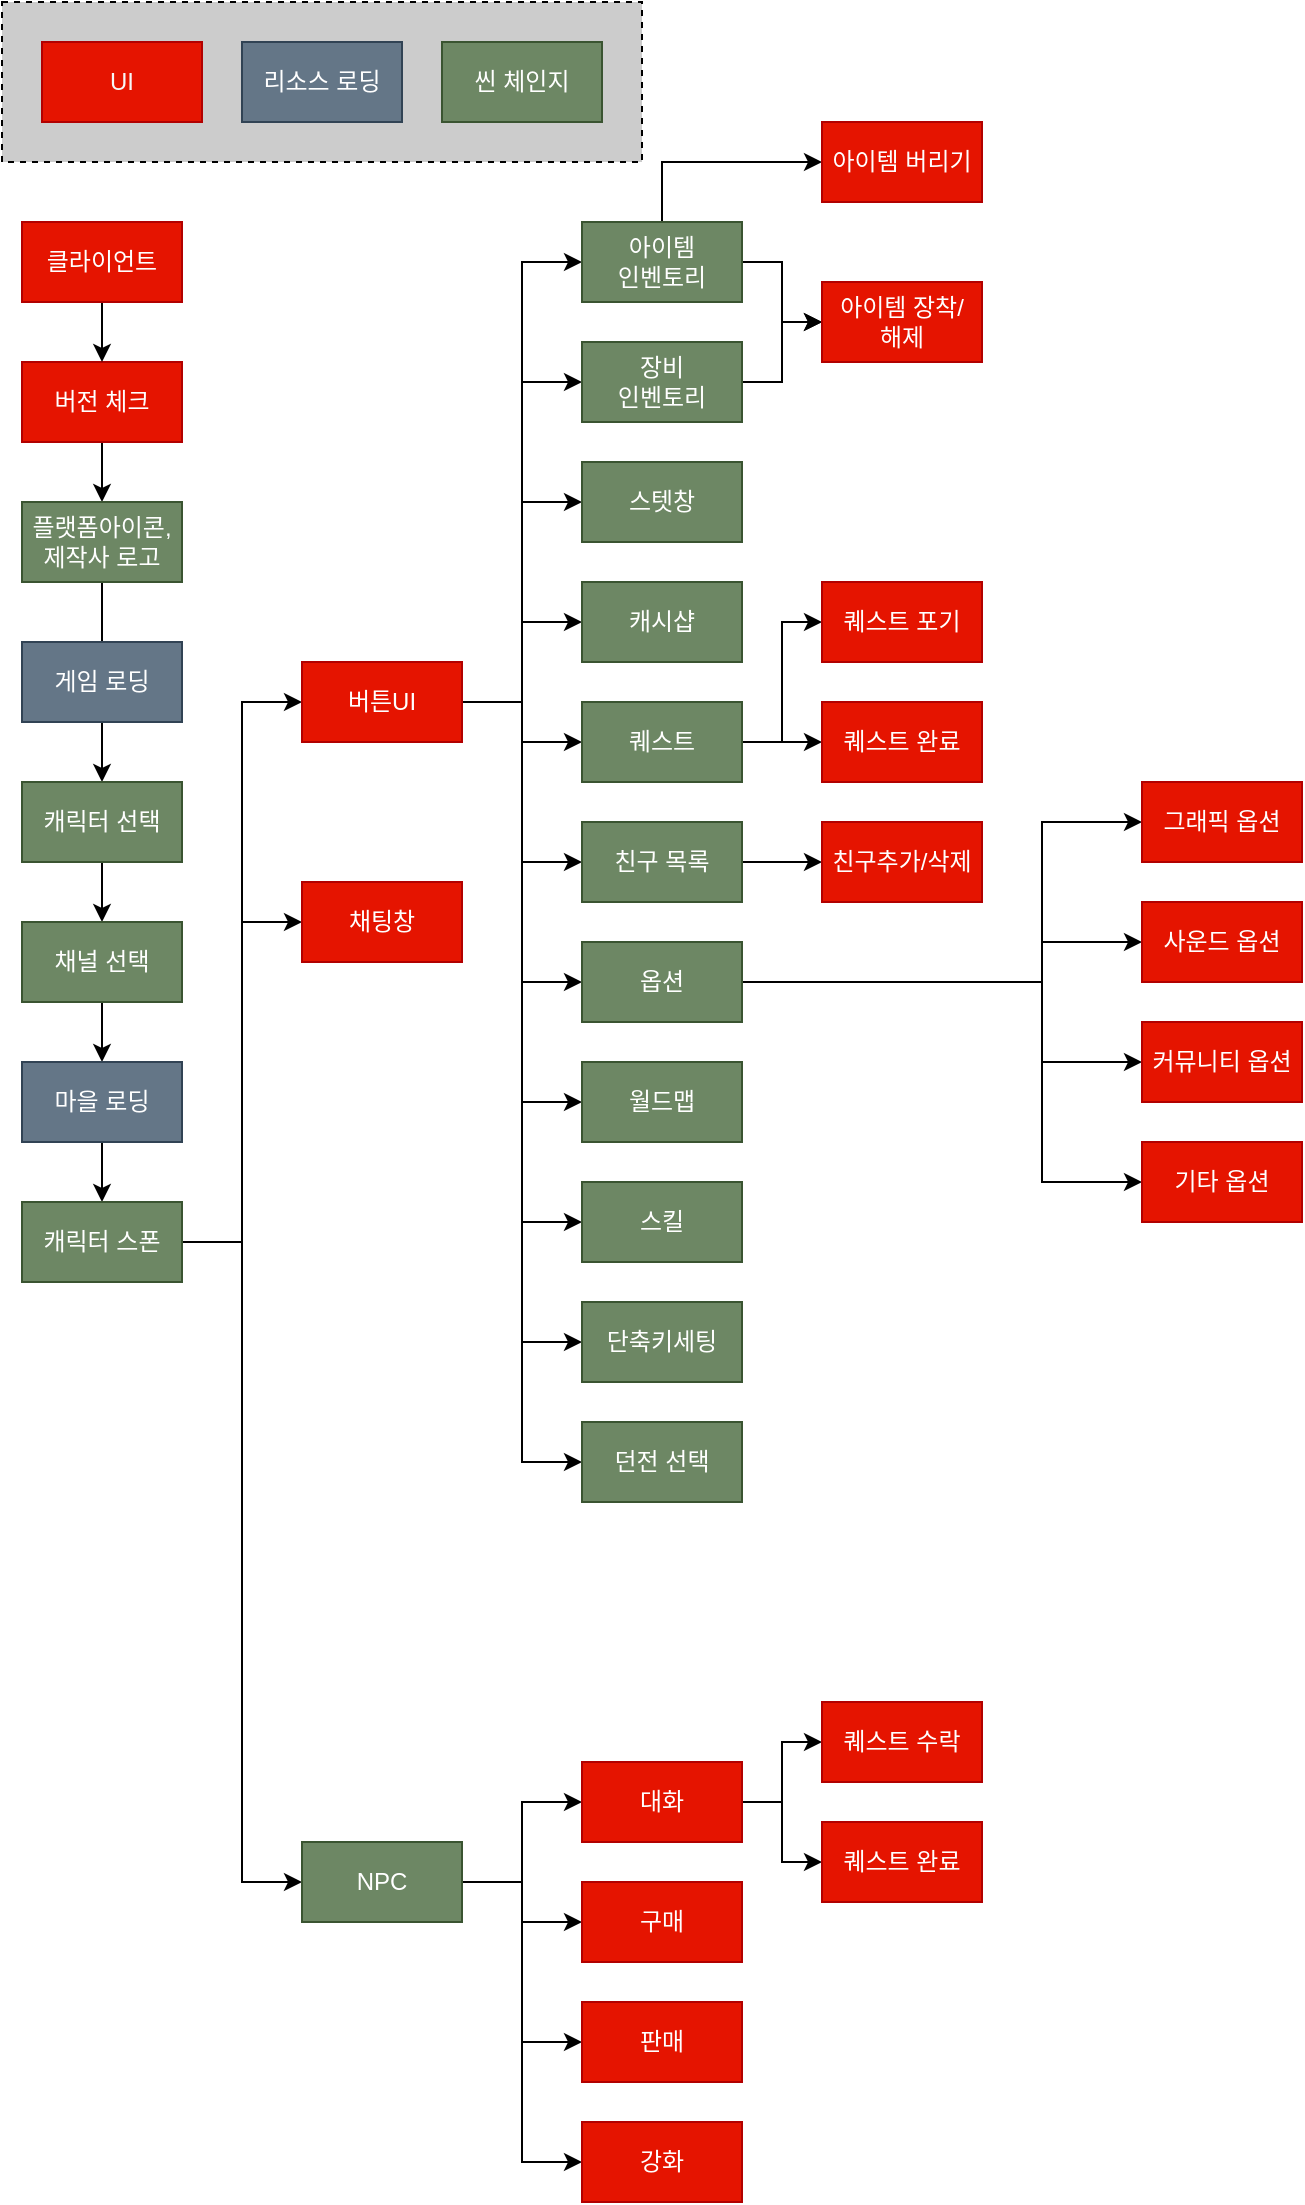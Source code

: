 <?xml version="1.0" encoding="UTF-8"?>
<!-- Do not edit this file with editors other than draw.io -->
<!DOCTYPE svg PUBLIC "-//W3C//DTD SVG 1.1//EN" "http://www.w3.org/Graphics/SVG/1.1/DTD/svg11.dtd">
<svg xmlns="http://www.w3.org/2000/svg" xmlns:xlink="http://www.w3.org/1999/xlink" version="1.1" width="651px" height="1101px" viewBox="-0.5 -0.5 651 1101" content="&lt;mxfile host=&quot;app.diagrams.net&quot; modified=&quot;2024-04-10T16:36:59.425Z&quot; agent=&quot;Mozilla/5.0 (Windows NT 10.0; Win64; x64) AppleWebKit/537.36 (KHTML, like Gecko) Chrome/123.0.0.0 Safari/537.36&quot; etag=&quot;YJyl-W57yFp65Avj91Fb&quot; version=&quot;24.2.3&quot; type=&quot;github&quot;&gt;&#10;  &lt;diagram id=&quot;C5RBs43oDa-KdzZeNtuy&quot; name=&quot;Page-1&quot;&gt;&#10;    &lt;mxGraphModel dx=&quot;3457&quot; dy=&quot;1300&quot; grid=&quot;1&quot; gridSize=&quot;10&quot; guides=&quot;1&quot; tooltips=&quot;1&quot; connect=&quot;1&quot; arrows=&quot;1&quot; fold=&quot;1&quot; page=&quot;1&quot; pageScale=&quot;1&quot; pageWidth=&quot;827&quot; pageHeight=&quot;1169&quot; background=&quot;none&quot; math=&quot;0&quot; shadow=&quot;0&quot;&gt;&#10;      &lt;root&gt;&#10;        &lt;mxCell id=&quot;WIyWlLk6GJQsqaUBKTNV-0&quot; /&gt;&#10;        &lt;mxCell id=&quot;WIyWlLk6GJQsqaUBKTNV-1&quot; parent=&quot;WIyWlLk6GJQsqaUBKTNV-0&quot; /&gt;&#10;        &lt;mxCell id=&quot;WXsMt21OE16l1CIbUrMN-10&quot; style=&quot;edgeStyle=orthogonalEdgeStyle;rounded=0;orthogonalLoop=1;jettySize=auto;html=1;entryX=0.5;entryY=0;entryDx=0;entryDy=0;&quot; edge=&quot;1&quot; parent=&quot;WIyWlLk6GJQsqaUBKTNV-1&quot; source=&quot;WXsMt21OE16l1CIbUrMN-0&quot; target=&quot;WXsMt21OE16l1CIbUrMN-4&quot;&gt;&#10;          &lt;mxGeometry relative=&quot;1&quot; as=&quot;geometry&quot; /&gt;&#10;        &lt;/mxCell&gt;&#10;        &lt;mxCell id=&quot;WXsMt21OE16l1CIbUrMN-0&quot; value=&quot;버전 체크&quot; style=&quot;rounded=0;whiteSpace=wrap;html=1;fillColor=#e51400;fontColor=#ffffff;strokeColor=#B20000;&quot; vertex=&quot;1&quot; parent=&quot;WIyWlLk6GJQsqaUBKTNV-1&quot;&gt;&#10;          &lt;mxGeometry x=&quot;40&quot; y=&quot;190&quot; width=&quot;80&quot; height=&quot;40&quot; as=&quot;geometry&quot; /&gt;&#10;        &lt;/mxCell&gt;&#10;        &lt;mxCell id=&quot;WXsMt21OE16l1CIbUrMN-12&quot; style=&quot;edgeStyle=orthogonalEdgeStyle;rounded=0;orthogonalLoop=1;jettySize=auto;html=1;entryX=0.5;entryY=0;entryDx=0;entryDy=0;&quot; edge=&quot;1&quot; parent=&quot;WIyWlLk6GJQsqaUBKTNV-1&quot; source=&quot;WXsMt21OE16l1CIbUrMN-4&quot;&gt;&#10;          &lt;mxGeometry relative=&quot;1&quot; as=&quot;geometry&quot;&gt;&#10;            &lt;mxPoint x=&quot;80.0&quot; y=&quot;360&quot; as=&quot;targetPoint&quot; /&gt;&#10;          &lt;/mxGeometry&gt;&#10;        &lt;/mxCell&gt;&#10;        &lt;mxCell id=&quot;WXsMt21OE16l1CIbUrMN-4&quot; value=&quot;플랫폼아이콘,&amp;lt;div&amp;gt;제작사 로고&amp;lt;/div&amp;gt;&quot; style=&quot;rounded=0;whiteSpace=wrap;html=1;fillColor=#6d8764;fontColor=#ffffff;strokeColor=#3A5431;&quot; vertex=&quot;1&quot; parent=&quot;WIyWlLk6GJQsqaUBKTNV-1&quot;&gt;&#10;          &lt;mxGeometry x=&quot;40&quot; y=&quot;260&quot; width=&quot;80&quot; height=&quot;40&quot; as=&quot;geometry&quot; /&gt;&#10;        &lt;/mxCell&gt;&#10;        &lt;mxCell id=&quot;WXsMt21OE16l1CIbUrMN-14&quot; value=&quot;&quot; style=&quot;rounded=0;whiteSpace=wrap;html=1;fillColor=#CCCCCC;strokeColor=#000000;dashed=1;&quot; vertex=&quot;1&quot; parent=&quot;WIyWlLk6GJQsqaUBKTNV-1&quot;&gt;&#10;          &lt;mxGeometry x=&quot;30&quot; y=&quot;10&quot; width=&quot;320&quot; height=&quot;80&quot; as=&quot;geometry&quot; /&gt;&#10;        &lt;/mxCell&gt;&#10;        &lt;mxCell id=&quot;WXsMt21OE16l1CIbUrMN-15&quot; value=&quot;&amp;lt;font color=&amp;quot;#f7f7f7&amp;quot;&amp;gt;UI&amp;lt;/font&amp;gt;&quot; style=&quot;rounded=0;whiteSpace=wrap;html=1;fillColor=#e51400;strokeColor=#B20000;fontColor=#ffffff;&quot; vertex=&quot;1&quot; parent=&quot;WIyWlLk6GJQsqaUBKTNV-1&quot;&gt;&#10;          &lt;mxGeometry x=&quot;50&quot; y=&quot;30&quot; width=&quot;80&quot; height=&quot;40&quot; as=&quot;geometry&quot; /&gt;&#10;        &lt;/mxCell&gt;&#10;        &lt;mxCell id=&quot;WXsMt21OE16l1CIbUrMN-18&quot; value=&quot;리소스 로딩&quot; style=&quot;rounded=0;whiteSpace=wrap;html=1;fillColor=#647687;fontColor=#ffffff;strokeColor=#314354;&quot; vertex=&quot;1&quot; parent=&quot;WIyWlLk6GJQsqaUBKTNV-1&quot;&gt;&#10;          &lt;mxGeometry x=&quot;150&quot; y=&quot;30&quot; width=&quot;80&quot; height=&quot;40&quot; as=&quot;geometry&quot; /&gt;&#10;        &lt;/mxCell&gt;&#10;        &lt;mxCell id=&quot;WXsMt21OE16l1CIbUrMN-19&quot; value=&quot;씬 체인지&quot; style=&quot;rounded=0;whiteSpace=wrap;html=1;fillColor=#6d8764;fontColor=#ffffff;strokeColor=#3A5431;&quot; vertex=&quot;1&quot; parent=&quot;WIyWlLk6GJQsqaUBKTNV-1&quot;&gt;&#10;          &lt;mxGeometry x=&quot;250&quot; y=&quot;30&quot; width=&quot;80&quot; height=&quot;40&quot; as=&quot;geometry&quot; /&gt;&#10;        &lt;/mxCell&gt;&#10;        &lt;mxCell id=&quot;WXsMt21OE16l1CIbUrMN-26&quot; style=&quot;edgeStyle=orthogonalEdgeStyle;rounded=0;orthogonalLoop=1;jettySize=auto;html=1;entryX=0.5;entryY=0;entryDx=0;entryDy=0;&quot; edge=&quot;1&quot; parent=&quot;WIyWlLk6GJQsqaUBKTNV-1&quot; source=&quot;WXsMt21OE16l1CIbUrMN-20&quot; target=&quot;WXsMt21OE16l1CIbUrMN-25&quot;&gt;&#10;          &lt;mxGeometry relative=&quot;1&quot; as=&quot;geometry&quot; /&gt;&#10;        &lt;/mxCell&gt;&#10;        &lt;mxCell id=&quot;WXsMt21OE16l1CIbUrMN-20&quot; value=&quot;게임 로딩&quot; style=&quot;rounded=0;whiteSpace=wrap;html=1;fillColor=#647687;fontColor=#ffffff;strokeColor=#314354;&quot; vertex=&quot;1&quot; parent=&quot;WIyWlLk6GJQsqaUBKTNV-1&quot;&gt;&#10;          &lt;mxGeometry x=&quot;40&quot; y=&quot;330&quot; width=&quot;80&quot; height=&quot;40&quot; as=&quot;geometry&quot; /&gt;&#10;        &lt;/mxCell&gt;&#10;        &lt;mxCell id=&quot;WXsMt21OE16l1CIbUrMN-24&quot; style=&quot;edgeStyle=orthogonalEdgeStyle;rounded=0;orthogonalLoop=1;jettySize=auto;html=1;entryX=0.5;entryY=0;entryDx=0;entryDy=0;&quot; edge=&quot;1&quot; parent=&quot;WIyWlLk6GJQsqaUBKTNV-1&quot; source=&quot;WXsMt21OE16l1CIbUrMN-23&quot; target=&quot;WXsMt21OE16l1CIbUrMN-0&quot;&gt;&#10;          &lt;mxGeometry relative=&quot;1&quot; as=&quot;geometry&quot; /&gt;&#10;        &lt;/mxCell&gt;&#10;        &lt;mxCell id=&quot;WXsMt21OE16l1CIbUrMN-23&quot; value=&quot;클라이언트&quot; style=&quot;rounded=0;whiteSpace=wrap;html=1;fillColor=#e51400;fontColor=#ffffff;strokeColor=#B20000;&quot; vertex=&quot;1&quot; parent=&quot;WIyWlLk6GJQsqaUBKTNV-1&quot;&gt;&#10;          &lt;mxGeometry x=&quot;40&quot; y=&quot;120&quot; width=&quot;80&quot; height=&quot;40&quot; as=&quot;geometry&quot; /&gt;&#10;        &lt;/mxCell&gt;&#10;        &lt;mxCell id=&quot;WXsMt21OE16l1CIbUrMN-28&quot; style=&quot;edgeStyle=orthogonalEdgeStyle;rounded=0;orthogonalLoop=1;jettySize=auto;html=1;entryX=0.5;entryY=0;entryDx=0;entryDy=0;&quot; edge=&quot;1&quot; parent=&quot;WIyWlLk6GJQsqaUBKTNV-1&quot; source=&quot;WXsMt21OE16l1CIbUrMN-25&quot; target=&quot;WXsMt21OE16l1CIbUrMN-27&quot;&gt;&#10;          &lt;mxGeometry relative=&quot;1&quot; as=&quot;geometry&quot; /&gt;&#10;        &lt;/mxCell&gt;&#10;        &lt;mxCell id=&quot;WXsMt21OE16l1CIbUrMN-25&quot; value=&quot;캐릭터 선택&quot; style=&quot;rounded=0;whiteSpace=wrap;html=1;fillColor=#6d8764;fontColor=#ffffff;strokeColor=#3A5431;&quot; vertex=&quot;1&quot; parent=&quot;WIyWlLk6GJQsqaUBKTNV-1&quot;&gt;&#10;          &lt;mxGeometry x=&quot;40&quot; y=&quot;400&quot; width=&quot;80&quot; height=&quot;40&quot; as=&quot;geometry&quot; /&gt;&#10;        &lt;/mxCell&gt;&#10;        &lt;mxCell id=&quot;WXsMt21OE16l1CIbUrMN-30&quot; style=&quot;edgeStyle=orthogonalEdgeStyle;rounded=0;orthogonalLoop=1;jettySize=auto;html=1;entryX=0.5;entryY=0;entryDx=0;entryDy=0;&quot; edge=&quot;1&quot; parent=&quot;WIyWlLk6GJQsqaUBKTNV-1&quot; source=&quot;WXsMt21OE16l1CIbUrMN-27&quot; target=&quot;WXsMt21OE16l1CIbUrMN-29&quot;&gt;&#10;          &lt;mxGeometry relative=&quot;1&quot; as=&quot;geometry&quot; /&gt;&#10;        &lt;/mxCell&gt;&#10;        &lt;mxCell id=&quot;WXsMt21OE16l1CIbUrMN-27&quot; value=&quot;채널 선택&quot; style=&quot;rounded=0;whiteSpace=wrap;html=1;fillColor=#6d8764;fontColor=#ffffff;strokeColor=#3A5431;&quot; vertex=&quot;1&quot; parent=&quot;WIyWlLk6GJQsqaUBKTNV-1&quot;&gt;&#10;          &lt;mxGeometry x=&quot;40&quot; y=&quot;470&quot; width=&quot;80&quot; height=&quot;40&quot; as=&quot;geometry&quot; /&gt;&#10;        &lt;/mxCell&gt;&#10;        &lt;mxCell id=&quot;WXsMt21OE16l1CIbUrMN-33&quot; style=&quot;edgeStyle=orthogonalEdgeStyle;rounded=0;orthogonalLoop=1;jettySize=auto;html=1;entryX=0.5;entryY=0;entryDx=0;entryDy=0;&quot; edge=&quot;1&quot; parent=&quot;WIyWlLk6GJQsqaUBKTNV-1&quot; source=&quot;WXsMt21OE16l1CIbUrMN-29&quot; target=&quot;WXsMt21OE16l1CIbUrMN-32&quot;&gt;&#10;          &lt;mxGeometry relative=&quot;1&quot; as=&quot;geometry&quot; /&gt;&#10;        &lt;/mxCell&gt;&#10;        &lt;mxCell id=&quot;WXsMt21OE16l1CIbUrMN-29&quot; value=&quot;마을 로딩&quot; style=&quot;rounded=0;whiteSpace=wrap;html=1;fillColor=#647687;fontColor=#ffffff;strokeColor=#314354;&quot; vertex=&quot;1&quot; parent=&quot;WIyWlLk6GJQsqaUBKTNV-1&quot;&gt;&#10;          &lt;mxGeometry x=&quot;40&quot; y=&quot;540&quot; width=&quot;80&quot; height=&quot;40&quot; as=&quot;geometry&quot; /&gt;&#10;        &lt;/mxCell&gt;&#10;        &lt;mxCell id=&quot;WXsMt21OE16l1CIbUrMN-47&quot; style=&quot;edgeStyle=orthogonalEdgeStyle;rounded=0;orthogonalLoop=1;jettySize=auto;html=1;entryX=0;entryY=0.5;entryDx=0;entryDy=0;&quot; edge=&quot;1&quot; parent=&quot;WIyWlLk6GJQsqaUBKTNV-1&quot; source=&quot;WXsMt21OE16l1CIbUrMN-32&quot; target=&quot;WXsMt21OE16l1CIbUrMN-34&quot;&gt;&#10;          &lt;mxGeometry relative=&quot;1&quot; as=&quot;geometry&quot; /&gt;&#10;        &lt;/mxCell&gt;&#10;        &lt;mxCell id=&quot;WXsMt21OE16l1CIbUrMN-48&quot; style=&quot;edgeStyle=orthogonalEdgeStyle;rounded=0;orthogonalLoop=1;jettySize=auto;html=1;entryX=0;entryY=0.5;entryDx=0;entryDy=0;&quot; edge=&quot;1&quot; parent=&quot;WIyWlLk6GJQsqaUBKTNV-1&quot; source=&quot;WXsMt21OE16l1CIbUrMN-32&quot; target=&quot;WXsMt21OE16l1CIbUrMN-46&quot;&gt;&#10;          &lt;mxGeometry relative=&quot;1&quot; as=&quot;geometry&quot; /&gt;&#10;        &lt;/mxCell&gt;&#10;        &lt;mxCell id=&quot;WXsMt21OE16l1CIbUrMN-80&quot; style=&quot;edgeStyle=orthogonalEdgeStyle;rounded=0;orthogonalLoop=1;jettySize=auto;html=1;entryX=0;entryY=0.5;entryDx=0;entryDy=0;&quot; edge=&quot;1&quot; parent=&quot;WIyWlLk6GJQsqaUBKTNV-1&quot; source=&quot;WXsMt21OE16l1CIbUrMN-32&quot; target=&quot;WXsMt21OE16l1CIbUrMN-79&quot;&gt;&#10;          &lt;mxGeometry relative=&quot;1&quot; as=&quot;geometry&quot; /&gt;&#10;        &lt;/mxCell&gt;&#10;        &lt;mxCell id=&quot;WXsMt21OE16l1CIbUrMN-32&quot; value=&quot;캐릭터 스폰&quot; style=&quot;rounded=0;whiteSpace=wrap;html=1;fillColor=#6d8764;fontColor=#ffffff;strokeColor=#3A5431;&quot; vertex=&quot;1&quot; parent=&quot;WIyWlLk6GJQsqaUBKTNV-1&quot;&gt;&#10;          &lt;mxGeometry x=&quot;40&quot; y=&quot;610&quot; width=&quot;80&quot; height=&quot;40&quot; as=&quot;geometry&quot; /&gt;&#10;        &lt;/mxCell&gt;&#10;        &lt;mxCell id=&quot;WXsMt21OE16l1CIbUrMN-56&quot; style=&quot;edgeStyle=orthogonalEdgeStyle;rounded=0;orthogonalLoop=1;jettySize=auto;html=1;entryX=0;entryY=0.5;entryDx=0;entryDy=0;&quot; edge=&quot;1&quot; parent=&quot;WIyWlLk6GJQsqaUBKTNV-1&quot; source=&quot;WXsMt21OE16l1CIbUrMN-34&quot; target=&quot;WXsMt21OE16l1CIbUrMN-55&quot;&gt;&#10;          &lt;mxGeometry relative=&quot;1&quot; as=&quot;geometry&quot; /&gt;&#10;        &lt;/mxCell&gt;&#10;        &lt;mxCell id=&quot;WXsMt21OE16l1CIbUrMN-57&quot; style=&quot;edgeStyle=orthogonalEdgeStyle;rounded=0;orthogonalLoop=1;jettySize=auto;html=1;entryX=0;entryY=0.5;entryDx=0;entryDy=0;&quot; edge=&quot;1&quot; parent=&quot;WIyWlLk6GJQsqaUBKTNV-1&quot; source=&quot;WXsMt21OE16l1CIbUrMN-34&quot; target=&quot;WXsMt21OE16l1CIbUrMN-49&quot;&gt;&#10;          &lt;mxGeometry relative=&quot;1&quot; as=&quot;geometry&quot; /&gt;&#10;        &lt;/mxCell&gt;&#10;        &lt;mxCell id=&quot;WXsMt21OE16l1CIbUrMN-58&quot; style=&quot;edgeStyle=orthogonalEdgeStyle;rounded=0;orthogonalLoop=1;jettySize=auto;html=1;entryX=0;entryY=0.5;entryDx=0;entryDy=0;&quot; edge=&quot;1&quot; parent=&quot;WIyWlLk6GJQsqaUBKTNV-1&quot; source=&quot;WXsMt21OE16l1CIbUrMN-34&quot; target=&quot;WXsMt21OE16l1CIbUrMN-50&quot;&gt;&#10;          &lt;mxGeometry relative=&quot;1&quot; as=&quot;geometry&quot; /&gt;&#10;        &lt;/mxCell&gt;&#10;        &lt;mxCell id=&quot;WXsMt21OE16l1CIbUrMN-59&quot; style=&quot;edgeStyle=orthogonalEdgeStyle;rounded=0;orthogonalLoop=1;jettySize=auto;html=1;entryX=0;entryY=0.5;entryDx=0;entryDy=0;&quot; edge=&quot;1&quot; parent=&quot;WIyWlLk6GJQsqaUBKTNV-1&quot; source=&quot;WXsMt21OE16l1CIbUrMN-34&quot; target=&quot;WXsMt21OE16l1CIbUrMN-51&quot;&gt;&#10;          &lt;mxGeometry relative=&quot;1&quot; as=&quot;geometry&quot; /&gt;&#10;        &lt;/mxCell&gt;&#10;        &lt;mxCell id=&quot;WXsMt21OE16l1CIbUrMN-60&quot; style=&quot;edgeStyle=orthogonalEdgeStyle;rounded=0;orthogonalLoop=1;jettySize=auto;html=1;entryX=0;entryY=0.5;entryDx=0;entryDy=0;&quot; edge=&quot;1&quot; parent=&quot;WIyWlLk6GJQsqaUBKTNV-1&quot; source=&quot;WXsMt21OE16l1CIbUrMN-34&quot; target=&quot;WXsMt21OE16l1CIbUrMN-53&quot;&gt;&#10;          &lt;mxGeometry relative=&quot;1&quot; as=&quot;geometry&quot; /&gt;&#10;        &lt;/mxCell&gt;&#10;        &lt;mxCell id=&quot;WXsMt21OE16l1CIbUrMN-61&quot; style=&quot;edgeStyle=orthogonalEdgeStyle;rounded=0;orthogonalLoop=1;jettySize=auto;html=1;entryX=0;entryY=0.5;entryDx=0;entryDy=0;&quot; edge=&quot;1&quot; parent=&quot;WIyWlLk6GJQsqaUBKTNV-1&quot; source=&quot;WXsMt21OE16l1CIbUrMN-34&quot; target=&quot;WXsMt21OE16l1CIbUrMN-54&quot;&gt;&#10;          &lt;mxGeometry relative=&quot;1&quot; as=&quot;geometry&quot; /&gt;&#10;        &lt;/mxCell&gt;&#10;        &lt;mxCell id=&quot;WXsMt21OE16l1CIbUrMN-67&quot; style=&quot;edgeStyle=orthogonalEdgeStyle;rounded=0;orthogonalLoop=1;jettySize=auto;html=1;entryX=0;entryY=0.5;entryDx=0;entryDy=0;&quot; edge=&quot;1&quot; parent=&quot;WIyWlLk6GJQsqaUBKTNV-1&quot; source=&quot;WXsMt21OE16l1CIbUrMN-34&quot; target=&quot;WXsMt21OE16l1CIbUrMN-65&quot;&gt;&#10;          &lt;mxGeometry relative=&quot;1&quot; as=&quot;geometry&quot; /&gt;&#10;        &lt;/mxCell&gt;&#10;        &lt;mxCell id=&quot;WXsMt21OE16l1CIbUrMN-68&quot; style=&quot;edgeStyle=orthogonalEdgeStyle;rounded=0;orthogonalLoop=1;jettySize=auto;html=1;entryX=0;entryY=0.5;entryDx=0;entryDy=0;&quot; edge=&quot;1&quot; parent=&quot;WIyWlLk6GJQsqaUBKTNV-1&quot; source=&quot;WXsMt21OE16l1CIbUrMN-34&quot; target=&quot;WXsMt21OE16l1CIbUrMN-66&quot;&gt;&#10;          &lt;mxGeometry relative=&quot;1&quot; as=&quot;geometry&quot; /&gt;&#10;        &lt;/mxCell&gt;&#10;        &lt;mxCell id=&quot;WXsMt21OE16l1CIbUrMN-70&quot; style=&quot;edgeStyle=orthogonalEdgeStyle;rounded=0;orthogonalLoop=1;jettySize=auto;html=1;entryX=0;entryY=0.5;entryDx=0;entryDy=0;&quot; edge=&quot;1&quot; parent=&quot;WIyWlLk6GJQsqaUBKTNV-1&quot; source=&quot;WXsMt21OE16l1CIbUrMN-34&quot; target=&quot;WXsMt21OE16l1CIbUrMN-69&quot;&gt;&#10;          &lt;mxGeometry relative=&quot;1&quot; as=&quot;geometry&quot; /&gt;&#10;        &lt;/mxCell&gt;&#10;        &lt;mxCell id=&quot;WXsMt21OE16l1CIbUrMN-77&quot; style=&quot;edgeStyle=orthogonalEdgeStyle;rounded=0;orthogonalLoop=1;jettySize=auto;html=1;entryX=0;entryY=0.5;entryDx=0;entryDy=0;&quot; edge=&quot;1&quot; parent=&quot;WIyWlLk6GJQsqaUBKTNV-1&quot; source=&quot;WXsMt21OE16l1CIbUrMN-34&quot; target=&quot;WXsMt21OE16l1CIbUrMN-76&quot;&gt;&#10;          &lt;mxGeometry relative=&quot;1&quot; as=&quot;geometry&quot; /&gt;&#10;        &lt;/mxCell&gt;&#10;        &lt;mxCell id=&quot;WXsMt21OE16l1CIbUrMN-103&quot; style=&quot;edgeStyle=orthogonalEdgeStyle;rounded=0;orthogonalLoop=1;jettySize=auto;html=1;entryX=0;entryY=0.5;entryDx=0;entryDy=0;&quot; edge=&quot;1&quot; parent=&quot;WIyWlLk6GJQsqaUBKTNV-1&quot; source=&quot;WXsMt21OE16l1CIbUrMN-34&quot; target=&quot;WXsMt21OE16l1CIbUrMN-102&quot;&gt;&#10;          &lt;mxGeometry relative=&quot;1&quot; as=&quot;geometry&quot; /&gt;&#10;        &lt;/mxCell&gt;&#10;        &lt;mxCell id=&quot;WXsMt21OE16l1CIbUrMN-34&quot; value=&quot;버튼UI&quot; style=&quot;rounded=0;whiteSpace=wrap;html=1;fillColor=#e51400;fontColor=#ffffff;strokeColor=#B20000;&quot; vertex=&quot;1&quot; parent=&quot;WIyWlLk6GJQsqaUBKTNV-1&quot;&gt;&#10;          &lt;mxGeometry x=&quot;180&quot; y=&quot;340&quot; width=&quot;80&quot; height=&quot;40&quot; as=&quot;geometry&quot; /&gt;&#10;        &lt;/mxCell&gt;&#10;        &lt;mxCell id=&quot;WXsMt21OE16l1CIbUrMN-107&quot; style=&quot;edgeStyle=orthogonalEdgeStyle;rounded=0;orthogonalLoop=1;jettySize=auto;html=1;entryX=0;entryY=0.5;entryDx=0;entryDy=0;&quot; edge=&quot;1&quot; parent=&quot;WIyWlLk6GJQsqaUBKTNV-1&quot; source=&quot;WXsMt21OE16l1CIbUrMN-46&quot; target=&quot;WXsMt21OE16l1CIbUrMN-75&quot;&gt;&#10;          &lt;mxGeometry relative=&quot;1&quot; as=&quot;geometry&quot; /&gt;&#10;        &lt;/mxCell&gt;&#10;        &lt;mxCell id=&quot;WXsMt21OE16l1CIbUrMN-108&quot; style=&quot;edgeStyle=orthogonalEdgeStyle;rounded=0;orthogonalLoop=1;jettySize=auto;html=1;entryX=0;entryY=0.5;entryDx=0;entryDy=0;&quot; edge=&quot;1&quot; parent=&quot;WIyWlLk6GJQsqaUBKTNV-1&quot; source=&quot;WXsMt21OE16l1CIbUrMN-46&quot; target=&quot;WXsMt21OE16l1CIbUrMN-72&quot;&gt;&#10;          &lt;mxGeometry relative=&quot;1&quot; as=&quot;geometry&quot; /&gt;&#10;        &lt;/mxCell&gt;&#10;        &lt;mxCell id=&quot;WXsMt21OE16l1CIbUrMN-109&quot; style=&quot;edgeStyle=orthogonalEdgeStyle;rounded=0;orthogonalLoop=1;jettySize=auto;html=1;entryX=0;entryY=0.5;entryDx=0;entryDy=0;&quot; edge=&quot;1&quot; parent=&quot;WIyWlLk6GJQsqaUBKTNV-1&quot; source=&quot;WXsMt21OE16l1CIbUrMN-46&quot; target=&quot;WXsMt21OE16l1CIbUrMN-73&quot;&gt;&#10;          &lt;mxGeometry relative=&quot;1&quot; as=&quot;geometry&quot; /&gt;&#10;        &lt;/mxCell&gt;&#10;        &lt;mxCell id=&quot;WXsMt21OE16l1CIbUrMN-110&quot; style=&quot;edgeStyle=orthogonalEdgeStyle;rounded=0;orthogonalLoop=1;jettySize=auto;html=1;entryX=0;entryY=0.5;entryDx=0;entryDy=0;&quot; edge=&quot;1&quot; parent=&quot;WIyWlLk6GJQsqaUBKTNV-1&quot; source=&quot;WXsMt21OE16l1CIbUrMN-46&quot; target=&quot;WXsMt21OE16l1CIbUrMN-71&quot;&gt;&#10;          &lt;mxGeometry relative=&quot;1&quot; as=&quot;geometry&quot; /&gt;&#10;        &lt;/mxCell&gt;&#10;        &lt;mxCell id=&quot;WXsMt21OE16l1CIbUrMN-46&quot; value=&quot;NPC&quot; style=&quot;rounded=0;whiteSpace=wrap;html=1;fillColor=#6d8764;fontColor=#ffffff;strokeColor=#3A5431;&quot; vertex=&quot;1&quot; parent=&quot;WIyWlLk6GJQsqaUBKTNV-1&quot;&gt;&#10;          &lt;mxGeometry x=&quot;180&quot; y=&quot;930&quot; width=&quot;80&quot; height=&quot;40&quot; as=&quot;geometry&quot; /&gt;&#10;        &lt;/mxCell&gt;&#10;        &lt;mxCell id=&quot;WXsMt21OE16l1CIbUrMN-81&quot; style=&quot;edgeStyle=orthogonalEdgeStyle;rounded=0;orthogonalLoop=1;jettySize=auto;html=1;&quot; edge=&quot;1&quot; parent=&quot;WIyWlLk6GJQsqaUBKTNV-1&quot; source=&quot;WXsMt21OE16l1CIbUrMN-49&quot;&gt;&#10;          &lt;mxGeometry relative=&quot;1&quot; as=&quot;geometry&quot;&gt;&#10;            &lt;mxPoint x=&quot;440&quot; y=&quot;440&quot; as=&quot;targetPoint&quot; /&gt;&#10;          &lt;/mxGeometry&gt;&#10;        &lt;/mxCell&gt;&#10;        &lt;mxCell id=&quot;WXsMt21OE16l1CIbUrMN-49&quot; value=&quot;친구 목록&quot; style=&quot;rounded=0;whiteSpace=wrap;html=1;fillColor=#6d8764;fontColor=#ffffff;strokeColor=#3A5431;&quot; vertex=&quot;1&quot; parent=&quot;WIyWlLk6GJQsqaUBKTNV-1&quot;&gt;&#10;          &lt;mxGeometry x=&quot;320&quot; y=&quot;420&quot; width=&quot;80&quot; height=&quot;40&quot; as=&quot;geometry&quot; /&gt;&#10;        &lt;/mxCell&gt;&#10;        &lt;mxCell id=&quot;WXsMt21OE16l1CIbUrMN-118&quot; style=&quot;edgeStyle=orthogonalEdgeStyle;rounded=0;orthogonalLoop=1;jettySize=auto;html=1;entryX=0;entryY=0.5;entryDx=0;entryDy=0;&quot; edge=&quot;1&quot; parent=&quot;WIyWlLk6GJQsqaUBKTNV-1&quot; source=&quot;WXsMt21OE16l1CIbUrMN-50&quot; target=&quot;WXsMt21OE16l1CIbUrMN-117&quot;&gt;&#10;          &lt;mxGeometry relative=&quot;1&quot; as=&quot;geometry&quot; /&gt;&#10;        &lt;/mxCell&gt;&#10;        &lt;mxCell id=&quot;WXsMt21OE16l1CIbUrMN-119&quot; style=&quot;edgeStyle=orthogonalEdgeStyle;rounded=0;orthogonalLoop=1;jettySize=auto;html=1;entryX=0;entryY=0.5;entryDx=0;entryDy=0;&quot; edge=&quot;1&quot; parent=&quot;WIyWlLk6GJQsqaUBKTNV-1&quot; source=&quot;WXsMt21OE16l1CIbUrMN-50&quot; target=&quot;WXsMt21OE16l1CIbUrMN-116&quot;&gt;&#10;          &lt;mxGeometry relative=&quot;1&quot; as=&quot;geometry&quot; /&gt;&#10;        &lt;/mxCell&gt;&#10;        &lt;mxCell id=&quot;WXsMt21OE16l1CIbUrMN-50&quot; value=&quot;퀘스트&quot; style=&quot;rounded=0;whiteSpace=wrap;html=1;fillColor=#6d8764;fontColor=#ffffff;strokeColor=#3A5431;&quot; vertex=&quot;1&quot; parent=&quot;WIyWlLk6GJQsqaUBKTNV-1&quot;&gt;&#10;          &lt;mxGeometry x=&quot;320&quot; y=&quot;360&quot; width=&quot;80&quot; height=&quot;40&quot; as=&quot;geometry&quot; /&gt;&#10;        &lt;/mxCell&gt;&#10;        &lt;mxCell id=&quot;WXsMt21OE16l1CIbUrMN-51&quot; value=&quot;캐시샵&quot; style=&quot;rounded=0;whiteSpace=wrap;html=1;fillColor=#6d8764;fontColor=#ffffff;strokeColor=#3A5431;&quot; vertex=&quot;1&quot; parent=&quot;WIyWlLk6GJQsqaUBKTNV-1&quot;&gt;&#10;          &lt;mxGeometry x=&quot;320&quot; y=&quot;300&quot; width=&quot;80&quot; height=&quot;40&quot; as=&quot;geometry&quot; /&gt;&#10;        &lt;/mxCell&gt;&#10;        &lt;mxCell id=&quot;WXsMt21OE16l1CIbUrMN-53&quot; value=&quot;스텟창&quot; style=&quot;rounded=0;whiteSpace=wrap;html=1;fillColor=#6d8764;fontColor=#ffffff;strokeColor=#3A5431;&quot; vertex=&quot;1&quot; parent=&quot;WIyWlLk6GJQsqaUBKTNV-1&quot;&gt;&#10;          &lt;mxGeometry x=&quot;320&quot; y=&quot;240&quot; width=&quot;80&quot; height=&quot;40&quot; as=&quot;geometry&quot; /&gt;&#10;        &lt;/mxCell&gt;&#10;        &lt;mxCell id=&quot;WXsMt21OE16l1CIbUrMN-124&quot; style=&quot;edgeStyle=orthogonalEdgeStyle;rounded=0;orthogonalLoop=1;jettySize=auto;html=1;entryX=0;entryY=0.5;entryDx=0;entryDy=0;&quot; edge=&quot;1&quot; parent=&quot;WIyWlLk6GJQsqaUBKTNV-1&quot; source=&quot;WXsMt21OE16l1CIbUrMN-54&quot; target=&quot;WXsMt21OE16l1CIbUrMN-122&quot;&gt;&#10;          &lt;mxGeometry relative=&quot;1&quot; as=&quot;geometry&quot; /&gt;&#10;        &lt;/mxCell&gt;&#10;        &lt;mxCell id=&quot;WXsMt21OE16l1CIbUrMN-54&quot; value=&quot;장비&amp;lt;div&amp;gt;인벤토리&amp;lt;/div&amp;gt;&quot; style=&quot;rounded=0;whiteSpace=wrap;html=1;fillColor=#6d8764;fontColor=#ffffff;strokeColor=#3A5431;&quot; vertex=&quot;1&quot; parent=&quot;WIyWlLk6GJQsqaUBKTNV-1&quot;&gt;&#10;          &lt;mxGeometry x=&quot;320&quot; y=&quot;180&quot; width=&quot;80&quot; height=&quot;40&quot; as=&quot;geometry&quot; /&gt;&#10;        &lt;/mxCell&gt;&#10;        &lt;mxCell id=&quot;WXsMt21OE16l1CIbUrMN-93&quot; style=&quot;edgeStyle=orthogonalEdgeStyle;rounded=0;orthogonalLoop=1;jettySize=auto;html=1;entryX=0;entryY=0.5;entryDx=0;entryDy=0;&quot; edge=&quot;1&quot; parent=&quot;WIyWlLk6GJQsqaUBKTNV-1&quot; source=&quot;WXsMt21OE16l1CIbUrMN-55&quot; target=&quot;WXsMt21OE16l1CIbUrMN-92&quot;&gt;&#10;          &lt;mxGeometry relative=&quot;1&quot; as=&quot;geometry&quot;&gt;&#10;            &lt;Array as=&quot;points&quot;&gt;&#10;              &lt;mxPoint x=&quot;360&quot; y=&quot;90&quot; /&gt;&#10;            &lt;/Array&gt;&#10;          &lt;/mxGeometry&gt;&#10;        &lt;/mxCell&gt;&#10;        &lt;mxCell id=&quot;WXsMt21OE16l1CIbUrMN-123&quot; style=&quot;edgeStyle=orthogonalEdgeStyle;rounded=0;orthogonalLoop=1;jettySize=auto;html=1;entryX=0;entryY=0.5;entryDx=0;entryDy=0;&quot; edge=&quot;1&quot; parent=&quot;WIyWlLk6GJQsqaUBKTNV-1&quot; source=&quot;WXsMt21OE16l1CIbUrMN-55&quot; target=&quot;WXsMt21OE16l1CIbUrMN-122&quot;&gt;&#10;          &lt;mxGeometry relative=&quot;1&quot; as=&quot;geometry&quot; /&gt;&#10;        &lt;/mxCell&gt;&#10;        &lt;mxCell id=&quot;WXsMt21OE16l1CIbUrMN-55&quot; value=&quot;아이템&amp;lt;div&amp;gt;인벤토리&amp;lt;/div&amp;gt;&quot; style=&quot;rounded=0;whiteSpace=wrap;html=1;fillColor=#6d8764;fontColor=#ffffff;strokeColor=#3A5431;&quot; vertex=&quot;1&quot; parent=&quot;WIyWlLk6GJQsqaUBKTNV-1&quot;&gt;&#10;          &lt;mxGeometry x=&quot;320&quot; y=&quot;120&quot; width=&quot;80&quot; height=&quot;40&quot; as=&quot;geometry&quot; /&gt;&#10;        &lt;/mxCell&gt;&#10;        &lt;mxCell id=&quot;WXsMt21OE16l1CIbUrMN-82&quot; style=&quot;edgeStyle=orthogonalEdgeStyle;rounded=0;orthogonalLoop=1;jettySize=auto;html=1;entryX=0;entryY=0.5;entryDx=0;entryDy=0;&quot; edge=&quot;1&quot; parent=&quot;WIyWlLk6GJQsqaUBKTNV-1&quot; source=&quot;WXsMt21OE16l1CIbUrMN-65&quot; target=&quot;WXsMt21OE16l1CIbUrMN-94&quot;&gt;&#10;          &lt;mxGeometry relative=&quot;1&quot; as=&quot;geometry&quot;&gt;&#10;            &lt;mxPoint x=&quot;580&quot; y=&quot;500&quot; as=&quot;targetPoint&quot; /&gt;&#10;            &lt;Array as=&quot;points&quot;&gt;&#10;              &lt;mxPoint x=&quot;550&quot; y=&quot;500&quot; /&gt;&#10;              &lt;mxPoint x=&quot;550&quot; y=&quot;420&quot; /&gt;&#10;            &lt;/Array&gt;&#10;          &lt;/mxGeometry&gt;&#10;        &lt;/mxCell&gt;&#10;        &lt;mxCell id=&quot;WXsMt21OE16l1CIbUrMN-98&quot; style=&quot;edgeStyle=orthogonalEdgeStyle;rounded=0;orthogonalLoop=1;jettySize=auto;html=1;entryX=0;entryY=0.5;entryDx=0;entryDy=0;&quot; edge=&quot;1&quot; parent=&quot;WIyWlLk6GJQsqaUBKTNV-1&quot; source=&quot;WXsMt21OE16l1CIbUrMN-65&quot; target=&quot;WXsMt21OE16l1CIbUrMN-95&quot;&gt;&#10;          &lt;mxGeometry relative=&quot;1&quot; as=&quot;geometry&quot;&gt;&#10;            &lt;Array as=&quot;points&quot;&gt;&#10;              &lt;mxPoint x=&quot;550&quot; y=&quot;500&quot; /&gt;&#10;              &lt;mxPoint x=&quot;550&quot; y=&quot;480&quot; /&gt;&#10;            &lt;/Array&gt;&#10;          &lt;/mxGeometry&gt;&#10;        &lt;/mxCell&gt;&#10;        &lt;mxCell id=&quot;WXsMt21OE16l1CIbUrMN-99&quot; style=&quot;edgeStyle=orthogonalEdgeStyle;rounded=0;orthogonalLoop=1;jettySize=auto;html=1;entryX=0;entryY=0.5;entryDx=0;entryDy=0;&quot; edge=&quot;1&quot; parent=&quot;WIyWlLk6GJQsqaUBKTNV-1&quot; source=&quot;WXsMt21OE16l1CIbUrMN-65&quot; target=&quot;WXsMt21OE16l1CIbUrMN-96&quot;&gt;&#10;          &lt;mxGeometry relative=&quot;1&quot; as=&quot;geometry&quot;&gt;&#10;            &lt;Array as=&quot;points&quot;&gt;&#10;              &lt;mxPoint x=&quot;550&quot; y=&quot;500&quot; /&gt;&#10;              &lt;mxPoint x=&quot;550&quot; y=&quot;540&quot; /&gt;&#10;            &lt;/Array&gt;&#10;          &lt;/mxGeometry&gt;&#10;        &lt;/mxCell&gt;&#10;        &lt;mxCell id=&quot;WXsMt21OE16l1CIbUrMN-100&quot; style=&quot;edgeStyle=orthogonalEdgeStyle;rounded=0;orthogonalLoop=1;jettySize=auto;html=1;entryX=0;entryY=0.5;entryDx=0;entryDy=0;&quot; edge=&quot;1&quot; parent=&quot;WIyWlLk6GJQsqaUBKTNV-1&quot; source=&quot;WXsMt21OE16l1CIbUrMN-65&quot; target=&quot;WXsMt21OE16l1CIbUrMN-97&quot;&gt;&#10;          &lt;mxGeometry relative=&quot;1&quot; as=&quot;geometry&quot;&gt;&#10;            &lt;Array as=&quot;points&quot;&gt;&#10;              &lt;mxPoint x=&quot;550&quot; y=&quot;500&quot; /&gt;&#10;              &lt;mxPoint x=&quot;550&quot; y=&quot;600&quot; /&gt;&#10;            &lt;/Array&gt;&#10;          &lt;/mxGeometry&gt;&#10;        &lt;/mxCell&gt;&#10;        &lt;mxCell id=&quot;WXsMt21OE16l1CIbUrMN-65&quot; value=&quot;옵션&quot; style=&quot;rounded=0;whiteSpace=wrap;html=1;fillColor=#6d8764;fontColor=#ffffff;strokeColor=#3A5431;&quot; vertex=&quot;1&quot; parent=&quot;WIyWlLk6GJQsqaUBKTNV-1&quot;&gt;&#10;          &lt;mxGeometry x=&quot;320&quot; y=&quot;480&quot; width=&quot;80&quot; height=&quot;40&quot; as=&quot;geometry&quot; /&gt;&#10;        &lt;/mxCell&gt;&#10;        &lt;mxCell id=&quot;WXsMt21OE16l1CIbUrMN-66&quot; value=&quot;월드맵&quot; style=&quot;rounded=0;whiteSpace=wrap;html=1;fillColor=#6d8764;fontColor=#ffffff;strokeColor=#3A5431;&quot; vertex=&quot;1&quot; parent=&quot;WIyWlLk6GJQsqaUBKTNV-1&quot;&gt;&#10;          &lt;mxGeometry x=&quot;320&quot; y=&quot;540&quot; width=&quot;80&quot; height=&quot;40&quot; as=&quot;geometry&quot; /&gt;&#10;        &lt;/mxCell&gt;&#10;        &lt;mxCell id=&quot;WXsMt21OE16l1CIbUrMN-69&quot; value=&quot;스킬&quot; style=&quot;rounded=0;whiteSpace=wrap;html=1;fillColor=#6d8764;fontColor=#ffffff;strokeColor=#3A5431;&quot; vertex=&quot;1&quot; parent=&quot;WIyWlLk6GJQsqaUBKTNV-1&quot;&gt;&#10;          &lt;mxGeometry x=&quot;320&quot; y=&quot;600&quot; width=&quot;80&quot; height=&quot;40&quot; as=&quot;geometry&quot; /&gt;&#10;        &lt;/mxCell&gt;&#10;        &lt;mxCell id=&quot;WXsMt21OE16l1CIbUrMN-71&quot; value=&quot;강화&quot; style=&quot;rounded=0;whiteSpace=wrap;html=1;fillColor=#e51400;fontColor=#ffffff;strokeColor=#B20000;&quot; vertex=&quot;1&quot; parent=&quot;WIyWlLk6GJQsqaUBKTNV-1&quot;&gt;&#10;          &lt;mxGeometry x=&quot;320&quot; y=&quot;1070&quot; width=&quot;80&quot; height=&quot;40&quot; as=&quot;geometry&quot; /&gt;&#10;        &lt;/mxCell&gt;&#10;        &lt;mxCell id=&quot;WXsMt21OE16l1CIbUrMN-72&quot; value=&quot;구매&quot; style=&quot;rounded=0;whiteSpace=wrap;html=1;fillColor=#e51400;fontColor=#ffffff;strokeColor=#B20000;&quot; vertex=&quot;1&quot; parent=&quot;WIyWlLk6GJQsqaUBKTNV-1&quot;&gt;&#10;          &lt;mxGeometry x=&quot;320&quot; y=&quot;950&quot; width=&quot;80&quot; height=&quot;40&quot; as=&quot;geometry&quot; /&gt;&#10;        &lt;/mxCell&gt;&#10;        &lt;mxCell id=&quot;WXsMt21OE16l1CIbUrMN-73&quot; value=&quot;판매&quot; style=&quot;rounded=0;whiteSpace=wrap;html=1;fillColor=#e51400;fontColor=#ffffff;strokeColor=#B20000;&quot; vertex=&quot;1&quot; parent=&quot;WIyWlLk6GJQsqaUBKTNV-1&quot;&gt;&#10;          &lt;mxGeometry x=&quot;320&quot; y=&quot;1010&quot; width=&quot;80&quot; height=&quot;40&quot; as=&quot;geometry&quot; /&gt;&#10;        &lt;/mxCell&gt;&#10;        &lt;mxCell id=&quot;WXsMt21OE16l1CIbUrMN-120&quot; style=&quot;edgeStyle=orthogonalEdgeStyle;rounded=0;orthogonalLoop=1;jettySize=auto;html=1;entryX=0;entryY=0.5;entryDx=0;entryDy=0;&quot; edge=&quot;1&quot; parent=&quot;WIyWlLk6GJQsqaUBKTNV-1&quot; source=&quot;WXsMt21OE16l1CIbUrMN-75&quot; target=&quot;WXsMt21OE16l1CIbUrMN-113&quot;&gt;&#10;          &lt;mxGeometry relative=&quot;1&quot; as=&quot;geometry&quot; /&gt;&#10;        &lt;/mxCell&gt;&#10;        &lt;mxCell id=&quot;WXsMt21OE16l1CIbUrMN-121&quot; style=&quot;edgeStyle=orthogonalEdgeStyle;rounded=0;orthogonalLoop=1;jettySize=auto;html=1;entryX=0;entryY=0.5;entryDx=0;entryDy=0;&quot; edge=&quot;1&quot; parent=&quot;WIyWlLk6GJQsqaUBKTNV-1&quot; source=&quot;WXsMt21OE16l1CIbUrMN-75&quot; target=&quot;WXsMt21OE16l1CIbUrMN-114&quot;&gt;&#10;          &lt;mxGeometry relative=&quot;1&quot; as=&quot;geometry&quot; /&gt;&#10;        &lt;/mxCell&gt;&#10;        &lt;mxCell id=&quot;WXsMt21OE16l1CIbUrMN-75&quot; value=&quot;대화&quot; style=&quot;rounded=0;whiteSpace=wrap;html=1;fillColor=#e51400;fontColor=#ffffff;strokeColor=#B20000;&quot; vertex=&quot;1&quot; parent=&quot;WIyWlLk6GJQsqaUBKTNV-1&quot;&gt;&#10;          &lt;mxGeometry x=&quot;320&quot; y=&quot;890&quot; width=&quot;80&quot; height=&quot;40&quot; as=&quot;geometry&quot; /&gt;&#10;        &lt;/mxCell&gt;&#10;        &lt;mxCell id=&quot;WXsMt21OE16l1CIbUrMN-76&quot; value=&quot;단축키세팅&quot; style=&quot;rounded=0;whiteSpace=wrap;html=1;fillColor=#6d8764;fontColor=#ffffff;strokeColor=#3A5431;&quot; vertex=&quot;1&quot; parent=&quot;WIyWlLk6GJQsqaUBKTNV-1&quot;&gt;&#10;          &lt;mxGeometry x=&quot;320&quot; y=&quot;660&quot; width=&quot;80&quot; height=&quot;40&quot; as=&quot;geometry&quot; /&gt;&#10;        &lt;/mxCell&gt;&#10;        &lt;mxCell id=&quot;WXsMt21OE16l1CIbUrMN-79&quot; value=&quot;채팅창&quot; style=&quot;rounded=0;whiteSpace=wrap;html=1;fillColor=#e51400;fontColor=#ffffff;strokeColor=#B20000;&quot; vertex=&quot;1&quot; parent=&quot;WIyWlLk6GJQsqaUBKTNV-1&quot;&gt;&#10;          &lt;mxGeometry x=&quot;180&quot; y=&quot;450&quot; width=&quot;80&quot; height=&quot;40&quot; as=&quot;geometry&quot; /&gt;&#10;        &lt;/mxCell&gt;&#10;        &lt;mxCell id=&quot;WXsMt21OE16l1CIbUrMN-83&quot; value=&quot;친구추가/삭제&quot; style=&quot;rounded=0;whiteSpace=wrap;html=1;fillColor=#e51400;fontColor=#ffffff;strokeColor=#B20000;&quot; vertex=&quot;1&quot; parent=&quot;WIyWlLk6GJQsqaUBKTNV-1&quot;&gt;&#10;          &lt;mxGeometry x=&quot;440&quot; y=&quot;420&quot; width=&quot;80&quot; height=&quot;40&quot; as=&quot;geometry&quot; /&gt;&#10;        &lt;/mxCell&gt;&#10;        &lt;mxCell id=&quot;WXsMt21OE16l1CIbUrMN-92&quot; value=&quot;아이템 버리기&quot; style=&quot;rounded=0;whiteSpace=wrap;html=1;fillColor=#e51400;fontColor=#ffffff;strokeColor=#B20000;&quot; vertex=&quot;1&quot; parent=&quot;WIyWlLk6GJQsqaUBKTNV-1&quot;&gt;&#10;          &lt;mxGeometry x=&quot;440&quot; y=&quot;70&quot; width=&quot;80&quot; height=&quot;40&quot; as=&quot;geometry&quot; /&gt;&#10;        &lt;/mxCell&gt;&#10;        &lt;mxCell id=&quot;WXsMt21OE16l1CIbUrMN-94&quot; value=&quot;그래픽 옵션&quot; style=&quot;rounded=0;whiteSpace=wrap;html=1;fillColor=#e51400;fontColor=#ffffff;strokeColor=#B20000;&quot; vertex=&quot;1&quot; parent=&quot;WIyWlLk6GJQsqaUBKTNV-1&quot;&gt;&#10;          &lt;mxGeometry x=&quot;600&quot; y=&quot;400&quot; width=&quot;80&quot; height=&quot;40&quot; as=&quot;geometry&quot; /&gt;&#10;        &lt;/mxCell&gt;&#10;        &lt;mxCell id=&quot;WXsMt21OE16l1CIbUrMN-95&quot; value=&quot;사운드 옵션&quot; style=&quot;rounded=0;whiteSpace=wrap;html=1;fillColor=#e51400;fontColor=#ffffff;strokeColor=#B20000;&quot; vertex=&quot;1&quot; parent=&quot;WIyWlLk6GJQsqaUBKTNV-1&quot;&gt;&#10;          &lt;mxGeometry x=&quot;600&quot; y=&quot;460&quot; width=&quot;80&quot; height=&quot;40&quot; as=&quot;geometry&quot; /&gt;&#10;        &lt;/mxCell&gt;&#10;        &lt;mxCell id=&quot;WXsMt21OE16l1CIbUrMN-96&quot; value=&quot;커뮤니티 옵션&quot; style=&quot;rounded=0;whiteSpace=wrap;html=1;fillColor=#e51400;fontColor=#ffffff;strokeColor=#B20000;&quot; vertex=&quot;1&quot; parent=&quot;WIyWlLk6GJQsqaUBKTNV-1&quot;&gt;&#10;          &lt;mxGeometry x=&quot;600&quot; y=&quot;520&quot; width=&quot;80&quot; height=&quot;40&quot; as=&quot;geometry&quot; /&gt;&#10;        &lt;/mxCell&gt;&#10;        &lt;mxCell id=&quot;WXsMt21OE16l1CIbUrMN-97&quot; value=&quot;기타 옵션&quot; style=&quot;rounded=0;whiteSpace=wrap;html=1;fillColor=#e51400;fontColor=#ffffff;strokeColor=#B20000;&quot; vertex=&quot;1&quot; parent=&quot;WIyWlLk6GJQsqaUBKTNV-1&quot;&gt;&#10;          &lt;mxGeometry x=&quot;600&quot; y=&quot;580&quot; width=&quot;80&quot; height=&quot;40&quot; as=&quot;geometry&quot; /&gt;&#10;        &lt;/mxCell&gt;&#10;        &lt;mxCell id=&quot;WXsMt21OE16l1CIbUrMN-102&quot; value=&quot;던전 선택&quot; style=&quot;rounded=0;whiteSpace=wrap;html=1;fillColor=#6d8764;fontColor=#ffffff;strokeColor=#3A5431;&quot; vertex=&quot;1&quot; parent=&quot;WIyWlLk6GJQsqaUBKTNV-1&quot;&gt;&#10;          &lt;mxGeometry x=&quot;320&quot; y=&quot;720&quot; width=&quot;80&quot; height=&quot;40&quot; as=&quot;geometry&quot; /&gt;&#10;        &lt;/mxCell&gt;&#10;        &lt;mxCell id=&quot;WXsMt21OE16l1CIbUrMN-113&quot; value=&quot;퀘스트 수락&quot; style=&quot;rounded=0;whiteSpace=wrap;html=1;fillColor=#e51400;fontColor=#ffffff;strokeColor=#B20000;&quot; vertex=&quot;1&quot; parent=&quot;WIyWlLk6GJQsqaUBKTNV-1&quot;&gt;&#10;          &lt;mxGeometry x=&quot;440&quot; y=&quot;860&quot; width=&quot;80&quot; height=&quot;40&quot; as=&quot;geometry&quot; /&gt;&#10;        &lt;/mxCell&gt;&#10;        &lt;mxCell id=&quot;WXsMt21OE16l1CIbUrMN-114&quot; value=&quot;퀘스트 완료&quot; style=&quot;rounded=0;whiteSpace=wrap;html=1;fillColor=#e51400;fontColor=#ffffff;strokeColor=#B20000;&quot; vertex=&quot;1&quot; parent=&quot;WIyWlLk6GJQsqaUBKTNV-1&quot;&gt;&#10;          &lt;mxGeometry x=&quot;440&quot; y=&quot;920&quot; width=&quot;80&quot; height=&quot;40&quot; as=&quot;geometry&quot; /&gt;&#10;        &lt;/mxCell&gt;&#10;        &lt;mxCell id=&quot;WXsMt21OE16l1CIbUrMN-116&quot; value=&quot;퀘스트 포기&quot; style=&quot;rounded=0;whiteSpace=wrap;html=1;fillColor=#e51400;fontColor=#ffffff;strokeColor=#B20000;&quot; vertex=&quot;1&quot; parent=&quot;WIyWlLk6GJQsqaUBKTNV-1&quot;&gt;&#10;          &lt;mxGeometry x=&quot;440&quot; y=&quot;300&quot; width=&quot;80&quot; height=&quot;40&quot; as=&quot;geometry&quot; /&gt;&#10;        &lt;/mxCell&gt;&#10;        &lt;mxCell id=&quot;WXsMt21OE16l1CIbUrMN-117&quot; value=&quot;퀘스트 완료&quot; style=&quot;rounded=0;whiteSpace=wrap;html=1;fillColor=#e51400;fontColor=#ffffff;strokeColor=#B20000;&quot; vertex=&quot;1&quot; parent=&quot;WIyWlLk6GJQsqaUBKTNV-1&quot;&gt;&#10;          &lt;mxGeometry x=&quot;440&quot; y=&quot;360&quot; width=&quot;80&quot; height=&quot;40&quot; as=&quot;geometry&quot; /&gt;&#10;        &lt;/mxCell&gt;&#10;        &lt;mxCell id=&quot;WXsMt21OE16l1CIbUrMN-122&quot; value=&quot;아이템 장착/&amp;lt;div&amp;gt;해제&amp;lt;/div&amp;gt;&quot; style=&quot;rounded=0;whiteSpace=wrap;html=1;fillColor=#e51400;fontColor=#ffffff;strokeColor=#B20000;&quot; vertex=&quot;1&quot; parent=&quot;WIyWlLk6GJQsqaUBKTNV-1&quot;&gt;&#10;          &lt;mxGeometry x=&quot;440&quot; y=&quot;150&quot; width=&quot;80&quot; height=&quot;40&quot; as=&quot;geometry&quot; /&gt;&#10;        &lt;/mxCell&gt;&#10;      &lt;/root&gt;&#10;    &lt;/mxGraphModel&gt;&#10;  &lt;/diagram&gt;&#10;&lt;/mxfile&gt;&#10;" resource="https://app.diagrams.net/#Hdongheekim0206%2Fdonghee1%2Fmain%2F%EC%A0%9C%EB%AA%A9%20%EC%97%86%EB%8A%94%20%EB%8B%A4%EC%9D%B4%EC%96%B4%EA%B7%B8%EB%9E%A8.drawio.svg#%7B%22pageId%22%3A%22C5RBs43oDa-KdzZeNtuy%22%7D"><defs/><g><g><path d="M 50 220 L 50 240 L 50 230 L 50 243.63" fill="none" stroke="rgb(0, 0, 0)" stroke-miterlimit="10" pointer-events="stroke"/><path d="M 50 248.88 L 46.5 241.88 L 50 243.63 L 53.5 241.88 Z" fill="rgb(0, 0, 0)" stroke="rgb(0, 0, 0)" stroke-miterlimit="10" pointer-events="all"/></g><g><rect x="10" y="180" width="80" height="40" fill="#e51400" stroke="#b20000" pointer-events="all"/></g><g><g transform="translate(-0.5 -0.5)"><switch><foreignObject pointer-events="none" width="100%" height="100%" requiredFeatures="http://www.w3.org/TR/SVG11/feature#Extensibility" style="overflow: visible; text-align: left;"><div xmlns="http://www.w3.org/1999/xhtml" style="display: flex; align-items: unsafe center; justify-content: unsafe center; width: 78px; height: 1px; padding-top: 200px; margin-left: 11px;"><div data-drawio-colors="color: #ffffff; " style="box-sizing: border-box; font-size: 0px; text-align: center;"><div style="display: inline-block; font-size: 12px; font-family: Helvetica; color: rgb(255, 255, 255); line-height: 1.2; pointer-events: all; white-space: normal; overflow-wrap: normal;">버전 체크</div></div></div></foreignObject><text x="50" y="204" fill="#ffffff" font-family="Helvetica" font-size="12px" text-anchor="middle">버전 체크</text></switch></g></g><g><path d="M 50 290 L 50 320 L 50 343.63" fill="none" stroke="rgb(0, 0, 0)" stroke-miterlimit="10" pointer-events="stroke"/><path d="M 50 348.88 L 46.5 341.88 L 50 343.63 L 53.5 341.88 Z" fill="rgb(0, 0, 0)" stroke="rgb(0, 0, 0)" stroke-miterlimit="10" pointer-events="all"/></g><g><rect x="10" y="250" width="80" height="40" fill="#6d8764" stroke="#3a5431" pointer-events="all"/></g><g><g transform="translate(-0.5 -0.5)"><switch><foreignObject pointer-events="none" width="100%" height="100%" requiredFeatures="http://www.w3.org/TR/SVG11/feature#Extensibility" style="overflow: visible; text-align: left;"><div xmlns="http://www.w3.org/1999/xhtml" style="display: flex; align-items: unsafe center; justify-content: unsafe center; width: 78px; height: 1px; padding-top: 270px; margin-left: 11px;"><div data-drawio-colors="color: #ffffff; " style="box-sizing: border-box; font-size: 0px; text-align: center;"><div style="display: inline-block; font-size: 12px; font-family: Helvetica; color: rgb(255, 255, 255); line-height: 1.2; pointer-events: all; white-space: normal; overflow-wrap: normal;">플랫폼아이콘,<div>제작사 로고</div></div></div></div></foreignObject><text x="50" y="274" fill="#ffffff" font-family="Helvetica" font-size="12px" text-anchor="middle">플랫폼아이콘,...</text></switch></g></g><g><rect x="0" y="0" width="320" height="80" fill="#cccccc" stroke="#000000" stroke-dasharray="3 3" pointer-events="all"/></g><g><rect x="20" y="20" width="80" height="40" fill="#e51400" stroke="#b20000" pointer-events="all"/></g><g><g transform="translate(-0.5 -0.5)"><switch><foreignObject pointer-events="none" width="100%" height="100%" requiredFeatures="http://www.w3.org/TR/SVG11/feature#Extensibility" style="overflow: visible; text-align: left;"><div xmlns="http://www.w3.org/1999/xhtml" style="display: flex; align-items: unsafe center; justify-content: unsafe center; width: 78px; height: 1px; padding-top: 40px; margin-left: 21px;"><div data-drawio-colors="color: #ffffff; " style="box-sizing: border-box; font-size: 0px; text-align: center;"><div style="display: inline-block; font-size: 12px; font-family: Helvetica; color: rgb(255, 255, 255); line-height: 1.2; pointer-events: all; white-space: normal; overflow-wrap: normal;"><font color="#f7f7f7">UI</font></div></div></div></foreignObject><text x="60" y="44" fill="#ffffff" font-family="Helvetica" font-size="12px" text-anchor="middle">UI</text></switch></g></g><g><rect x="120" y="20" width="80" height="40" fill="#647687" stroke="#314354" pointer-events="all"/></g><g><g transform="translate(-0.5 -0.5)"><switch><foreignObject pointer-events="none" width="100%" height="100%" requiredFeatures="http://www.w3.org/TR/SVG11/feature#Extensibility" style="overflow: visible; text-align: left;"><div xmlns="http://www.w3.org/1999/xhtml" style="display: flex; align-items: unsafe center; justify-content: unsafe center; width: 78px; height: 1px; padding-top: 40px; margin-left: 121px;"><div data-drawio-colors="color: #ffffff; " style="box-sizing: border-box; font-size: 0px; text-align: center;"><div style="display: inline-block; font-size: 12px; font-family: Helvetica; color: rgb(255, 255, 255); line-height: 1.2; pointer-events: all; white-space: normal; overflow-wrap: normal;">리소스 로딩</div></div></div></foreignObject><text x="160" y="44" fill="#ffffff" font-family="Helvetica" font-size="12px" text-anchor="middle">리소스 로딩</text></switch></g></g><g><rect x="220" y="20" width="80" height="40" fill="#6d8764" stroke="#3a5431" pointer-events="all"/></g><g><g transform="translate(-0.5 -0.5)"><switch><foreignObject pointer-events="none" width="100%" height="100%" requiredFeatures="http://www.w3.org/TR/SVG11/feature#Extensibility" style="overflow: visible; text-align: left;"><div xmlns="http://www.w3.org/1999/xhtml" style="display: flex; align-items: unsafe center; justify-content: unsafe center; width: 78px; height: 1px; padding-top: 40px; margin-left: 221px;"><div data-drawio-colors="color: #ffffff; " style="box-sizing: border-box; font-size: 0px; text-align: center;"><div style="display: inline-block; font-size: 12px; font-family: Helvetica; color: rgb(255, 255, 255); line-height: 1.2; pointer-events: all; white-space: normal; overflow-wrap: normal;">씬 체인지</div></div></div></foreignObject><text x="260" y="44" fill="#ffffff" font-family="Helvetica" font-size="12px" text-anchor="middle">씬 체인지</text></switch></g></g><g><path d="M 50 360 L 50 380 L 50 370 L 50 383.63" fill="none" stroke="rgb(0, 0, 0)" stroke-miterlimit="10" pointer-events="stroke"/><path d="M 50 388.88 L 46.5 381.88 L 50 383.63 L 53.5 381.88 Z" fill="rgb(0, 0, 0)" stroke="rgb(0, 0, 0)" stroke-miterlimit="10" pointer-events="all"/></g><g><rect x="10" y="320" width="80" height="40" fill="#647687" stroke="#314354" pointer-events="all"/></g><g><g transform="translate(-0.5 -0.5)"><switch><foreignObject pointer-events="none" width="100%" height="100%" requiredFeatures="http://www.w3.org/TR/SVG11/feature#Extensibility" style="overflow: visible; text-align: left;"><div xmlns="http://www.w3.org/1999/xhtml" style="display: flex; align-items: unsafe center; justify-content: unsafe center; width: 78px; height: 1px; padding-top: 340px; margin-left: 11px;"><div data-drawio-colors="color: #ffffff; " style="box-sizing: border-box; font-size: 0px; text-align: center;"><div style="display: inline-block; font-size: 12px; font-family: Helvetica; color: rgb(255, 255, 255); line-height: 1.2; pointer-events: all; white-space: normal; overflow-wrap: normal;">게임 로딩</div></div></div></foreignObject><text x="50" y="344" fill="#ffffff" font-family="Helvetica" font-size="12px" text-anchor="middle">게임 로딩</text></switch></g></g><g><path d="M 50 150 L 50 170 L 50 160 L 50 173.63" fill="none" stroke="rgb(0, 0, 0)" stroke-miterlimit="10" pointer-events="stroke"/><path d="M 50 178.88 L 46.5 171.88 L 50 173.63 L 53.5 171.88 Z" fill="rgb(0, 0, 0)" stroke="rgb(0, 0, 0)" stroke-miterlimit="10" pointer-events="all"/></g><g><rect x="10" y="110" width="80" height="40" fill="#e51400" stroke="#b20000" pointer-events="all"/></g><g><g transform="translate(-0.5 -0.5)"><switch><foreignObject pointer-events="none" width="100%" height="100%" requiredFeatures="http://www.w3.org/TR/SVG11/feature#Extensibility" style="overflow: visible; text-align: left;"><div xmlns="http://www.w3.org/1999/xhtml" style="display: flex; align-items: unsafe center; justify-content: unsafe center; width: 78px; height: 1px; padding-top: 130px; margin-left: 11px;"><div data-drawio-colors="color: #ffffff; " style="box-sizing: border-box; font-size: 0px; text-align: center;"><div style="display: inline-block; font-size: 12px; font-family: Helvetica; color: rgb(255, 255, 255); line-height: 1.2; pointer-events: all; white-space: normal; overflow-wrap: normal;">클라이언트</div></div></div></foreignObject><text x="50" y="134" fill="#ffffff" font-family="Helvetica" font-size="12px" text-anchor="middle">클라이언트</text></switch></g></g><g><path d="M 50 430 L 50 450 L 50 440 L 50 453.63" fill="none" stroke="rgb(0, 0, 0)" stroke-miterlimit="10" pointer-events="stroke"/><path d="M 50 458.88 L 46.5 451.88 L 50 453.63 L 53.5 451.88 Z" fill="rgb(0, 0, 0)" stroke="rgb(0, 0, 0)" stroke-miterlimit="10" pointer-events="all"/></g><g><rect x="10" y="390" width="80" height="40" fill="#6d8764" stroke="#3a5431" pointer-events="all"/></g><g><g transform="translate(-0.5 -0.5)"><switch><foreignObject pointer-events="none" width="100%" height="100%" requiredFeatures="http://www.w3.org/TR/SVG11/feature#Extensibility" style="overflow: visible; text-align: left;"><div xmlns="http://www.w3.org/1999/xhtml" style="display: flex; align-items: unsafe center; justify-content: unsafe center; width: 78px; height: 1px; padding-top: 410px; margin-left: 11px;"><div data-drawio-colors="color: #ffffff; " style="box-sizing: border-box; font-size: 0px; text-align: center;"><div style="display: inline-block; font-size: 12px; font-family: Helvetica; color: rgb(255, 255, 255); line-height: 1.2; pointer-events: all; white-space: normal; overflow-wrap: normal;">캐릭터 선택</div></div></div></foreignObject><text x="50" y="414" fill="#ffffff" font-family="Helvetica" font-size="12px" text-anchor="middle">캐릭터 선택</text></switch></g></g><g><path d="M 50 500 L 50 520 L 50 510 L 50 523.63" fill="none" stroke="rgb(0, 0, 0)" stroke-miterlimit="10" pointer-events="stroke"/><path d="M 50 528.88 L 46.5 521.88 L 50 523.63 L 53.5 521.88 Z" fill="rgb(0, 0, 0)" stroke="rgb(0, 0, 0)" stroke-miterlimit="10" pointer-events="all"/></g><g><rect x="10" y="460" width="80" height="40" fill="#6d8764" stroke="#3a5431" pointer-events="all"/></g><g><g transform="translate(-0.5 -0.5)"><switch><foreignObject pointer-events="none" width="100%" height="100%" requiredFeatures="http://www.w3.org/TR/SVG11/feature#Extensibility" style="overflow: visible; text-align: left;"><div xmlns="http://www.w3.org/1999/xhtml" style="display: flex; align-items: unsafe center; justify-content: unsafe center; width: 78px; height: 1px; padding-top: 480px; margin-left: 11px;"><div data-drawio-colors="color: #ffffff; " style="box-sizing: border-box; font-size: 0px; text-align: center;"><div style="display: inline-block; font-size: 12px; font-family: Helvetica; color: rgb(255, 255, 255); line-height: 1.2; pointer-events: all; white-space: normal; overflow-wrap: normal;">채널 선택</div></div></div></foreignObject><text x="50" y="484" fill="#ffffff" font-family="Helvetica" font-size="12px" text-anchor="middle">채널 선택</text></switch></g></g><g><path d="M 50 570 L 50 590 L 50 580 L 50 593.63" fill="none" stroke="rgb(0, 0, 0)" stroke-miterlimit="10" pointer-events="stroke"/><path d="M 50 598.88 L 46.5 591.88 L 50 593.63 L 53.5 591.88 Z" fill="rgb(0, 0, 0)" stroke="rgb(0, 0, 0)" stroke-miterlimit="10" pointer-events="all"/></g><g><rect x="10" y="530" width="80" height="40" fill="#647687" stroke="#314354" pointer-events="all"/></g><g><g transform="translate(-0.5 -0.5)"><switch><foreignObject pointer-events="none" width="100%" height="100%" requiredFeatures="http://www.w3.org/TR/SVG11/feature#Extensibility" style="overflow: visible; text-align: left;"><div xmlns="http://www.w3.org/1999/xhtml" style="display: flex; align-items: unsafe center; justify-content: unsafe center; width: 78px; height: 1px; padding-top: 550px; margin-left: 11px;"><div data-drawio-colors="color: #ffffff; " style="box-sizing: border-box; font-size: 0px; text-align: center;"><div style="display: inline-block; font-size: 12px; font-family: Helvetica; color: rgb(255, 255, 255); line-height: 1.2; pointer-events: all; white-space: normal; overflow-wrap: normal;">마을 로딩</div></div></div></foreignObject><text x="50" y="554" fill="#ffffff" font-family="Helvetica" font-size="12px" text-anchor="middle">마을 로딩</text></switch></g></g><g><path d="M 90 620 L 120 620 L 120 350 L 143.63 350" fill="none" stroke="rgb(0, 0, 0)" stroke-miterlimit="10" pointer-events="stroke"/><path d="M 148.88 350 L 141.88 353.5 L 143.63 350 L 141.88 346.5 Z" fill="rgb(0, 0, 0)" stroke="rgb(0, 0, 0)" stroke-miterlimit="10" pointer-events="all"/></g><g><path d="M 90 620 L 120 620 L 120 940 L 143.63 940" fill="none" stroke="rgb(0, 0, 0)" stroke-miterlimit="10" pointer-events="stroke"/><path d="M 148.88 940 L 141.88 943.5 L 143.63 940 L 141.88 936.5 Z" fill="rgb(0, 0, 0)" stroke="rgb(0, 0, 0)" stroke-miterlimit="10" pointer-events="all"/></g><g><path d="M 90 620 L 120 620 L 120 460 L 143.63 460" fill="none" stroke="rgb(0, 0, 0)" stroke-miterlimit="10" pointer-events="stroke"/><path d="M 148.88 460 L 141.88 463.5 L 143.63 460 L 141.88 456.5 Z" fill="rgb(0, 0, 0)" stroke="rgb(0, 0, 0)" stroke-miterlimit="10" pointer-events="all"/></g><g><rect x="10" y="600" width="80" height="40" fill="#6d8764" stroke="#3a5431" pointer-events="all"/></g><g><g transform="translate(-0.5 -0.5)"><switch><foreignObject pointer-events="none" width="100%" height="100%" requiredFeatures="http://www.w3.org/TR/SVG11/feature#Extensibility" style="overflow: visible; text-align: left;"><div xmlns="http://www.w3.org/1999/xhtml" style="display: flex; align-items: unsafe center; justify-content: unsafe center; width: 78px; height: 1px; padding-top: 620px; margin-left: 11px;"><div data-drawio-colors="color: #ffffff; " style="box-sizing: border-box; font-size: 0px; text-align: center;"><div style="display: inline-block; font-size: 12px; font-family: Helvetica; color: rgb(255, 255, 255); line-height: 1.2; pointer-events: all; white-space: normal; overflow-wrap: normal;">캐릭터 스폰</div></div></div></foreignObject><text x="50" y="624" fill="#ffffff" font-family="Helvetica" font-size="12px" text-anchor="middle">캐릭터 스폰</text></switch></g></g><g><path d="M 230 350 L 260 350 L 260 130 L 283.63 130" fill="none" stroke="rgb(0, 0, 0)" stroke-miterlimit="10" pointer-events="stroke"/><path d="M 288.88 130 L 281.88 133.5 L 283.63 130 L 281.88 126.5 Z" fill="rgb(0, 0, 0)" stroke="rgb(0, 0, 0)" stroke-miterlimit="10" pointer-events="all"/></g><g><path d="M 230 350 L 260 350 L 260 430 L 283.63 430" fill="none" stroke="rgb(0, 0, 0)" stroke-miterlimit="10" pointer-events="stroke"/><path d="M 288.88 430 L 281.88 433.5 L 283.63 430 L 281.88 426.5 Z" fill="rgb(0, 0, 0)" stroke="rgb(0, 0, 0)" stroke-miterlimit="10" pointer-events="all"/></g><g><path d="M 230 350 L 260 350 L 260 370 L 283.63 370" fill="none" stroke="rgb(0, 0, 0)" stroke-miterlimit="10" pointer-events="stroke"/><path d="M 288.88 370 L 281.88 373.5 L 283.63 370 L 281.88 366.5 Z" fill="rgb(0, 0, 0)" stroke="rgb(0, 0, 0)" stroke-miterlimit="10" pointer-events="all"/></g><g><path d="M 230 350 L 260 350 L 260 310 L 283.63 310" fill="none" stroke="rgb(0, 0, 0)" stroke-miterlimit="10" pointer-events="stroke"/><path d="M 288.88 310 L 281.88 313.5 L 283.63 310 L 281.88 306.5 Z" fill="rgb(0, 0, 0)" stroke="rgb(0, 0, 0)" stroke-miterlimit="10" pointer-events="all"/></g><g><path d="M 230 350 L 260 350 L 260 250 L 283.63 250" fill="none" stroke="rgb(0, 0, 0)" stroke-miterlimit="10" pointer-events="stroke"/><path d="M 288.88 250 L 281.88 253.5 L 283.63 250 L 281.88 246.5 Z" fill="rgb(0, 0, 0)" stroke="rgb(0, 0, 0)" stroke-miterlimit="10" pointer-events="all"/></g><g><path d="M 230 350 L 260 350 L 260 190 L 283.63 190" fill="none" stroke="rgb(0, 0, 0)" stroke-miterlimit="10" pointer-events="stroke"/><path d="M 288.88 190 L 281.88 193.5 L 283.63 190 L 281.88 186.5 Z" fill="rgb(0, 0, 0)" stroke="rgb(0, 0, 0)" stroke-miterlimit="10" pointer-events="all"/></g><g><path d="M 230 350 L 260 350 L 260 490 L 283.63 490" fill="none" stroke="rgb(0, 0, 0)" stroke-miterlimit="10" pointer-events="stroke"/><path d="M 288.88 490 L 281.88 493.5 L 283.63 490 L 281.88 486.5 Z" fill="rgb(0, 0, 0)" stroke="rgb(0, 0, 0)" stroke-miterlimit="10" pointer-events="all"/></g><g><path d="M 230 350 L 260 350 L 260 550 L 283.63 550" fill="none" stroke="rgb(0, 0, 0)" stroke-miterlimit="10" pointer-events="stroke"/><path d="M 288.88 550 L 281.88 553.5 L 283.63 550 L 281.88 546.5 Z" fill="rgb(0, 0, 0)" stroke="rgb(0, 0, 0)" stroke-miterlimit="10" pointer-events="all"/></g><g><path d="M 230 350 L 260 350 L 260 610 L 283.63 610" fill="none" stroke="rgb(0, 0, 0)" stroke-miterlimit="10" pointer-events="stroke"/><path d="M 288.88 610 L 281.88 613.5 L 283.63 610 L 281.88 606.5 Z" fill="rgb(0, 0, 0)" stroke="rgb(0, 0, 0)" stroke-miterlimit="10" pointer-events="all"/></g><g><path d="M 230 350 L 260 350 L 260 670 L 283.63 670" fill="none" stroke="rgb(0, 0, 0)" stroke-miterlimit="10" pointer-events="stroke"/><path d="M 288.88 670 L 281.88 673.5 L 283.63 670 L 281.88 666.5 Z" fill="rgb(0, 0, 0)" stroke="rgb(0, 0, 0)" stroke-miterlimit="10" pointer-events="all"/></g><g><path d="M 230 350 L 260 350 L 260 730 L 283.63 730" fill="none" stroke="rgb(0, 0, 0)" stroke-miterlimit="10" pointer-events="stroke"/><path d="M 288.88 730 L 281.88 733.5 L 283.63 730 L 281.88 726.5 Z" fill="rgb(0, 0, 0)" stroke="rgb(0, 0, 0)" stroke-miterlimit="10" pointer-events="all"/></g><g><rect x="150" y="330" width="80" height="40" fill="#e51400" stroke="#b20000" pointer-events="all"/></g><g><g transform="translate(-0.5 -0.5)"><switch><foreignObject pointer-events="none" width="100%" height="100%" requiredFeatures="http://www.w3.org/TR/SVG11/feature#Extensibility" style="overflow: visible; text-align: left;"><div xmlns="http://www.w3.org/1999/xhtml" style="display: flex; align-items: unsafe center; justify-content: unsafe center; width: 78px; height: 1px; padding-top: 350px; margin-left: 151px;"><div data-drawio-colors="color: #ffffff; " style="box-sizing: border-box; font-size: 0px; text-align: center;"><div style="display: inline-block; font-size: 12px; font-family: Helvetica; color: rgb(255, 255, 255); line-height: 1.2; pointer-events: all; white-space: normal; overflow-wrap: normal;">버튼UI</div></div></div></foreignObject><text x="190" y="354" fill="#ffffff" font-family="Helvetica" font-size="12px" text-anchor="middle">버튼UI</text></switch></g></g><g><path d="M 230 940 L 260 940 L 260 900 L 283.63 900" fill="none" stroke="rgb(0, 0, 0)" stroke-miterlimit="10" pointer-events="stroke"/><path d="M 288.88 900 L 281.88 903.5 L 283.63 900 L 281.88 896.5 Z" fill="rgb(0, 0, 0)" stroke="rgb(0, 0, 0)" stroke-miterlimit="10" pointer-events="all"/></g><g><path d="M 230 940 L 260 940 L 260 960 L 283.63 960" fill="none" stroke="rgb(0, 0, 0)" stroke-miterlimit="10" pointer-events="stroke"/><path d="M 288.88 960 L 281.88 963.5 L 283.63 960 L 281.88 956.5 Z" fill="rgb(0, 0, 0)" stroke="rgb(0, 0, 0)" stroke-miterlimit="10" pointer-events="all"/></g><g><path d="M 230 940 L 260 940 L 260 1020 L 283.63 1020" fill="none" stroke="rgb(0, 0, 0)" stroke-miterlimit="10" pointer-events="stroke"/><path d="M 288.88 1020 L 281.88 1023.5 L 283.63 1020 L 281.88 1016.5 Z" fill="rgb(0, 0, 0)" stroke="rgb(0, 0, 0)" stroke-miterlimit="10" pointer-events="all"/></g><g><path d="M 230 940 L 260 940 L 260 1080 L 283.63 1080" fill="none" stroke="rgb(0, 0, 0)" stroke-miterlimit="10" pointer-events="stroke"/><path d="M 288.88 1080 L 281.88 1083.5 L 283.63 1080 L 281.88 1076.5 Z" fill="rgb(0, 0, 0)" stroke="rgb(0, 0, 0)" stroke-miterlimit="10" pointer-events="all"/></g><g><rect x="150" y="920" width="80" height="40" fill="#6d8764" stroke="#3a5431" pointer-events="all"/></g><g><g transform="translate(-0.5 -0.5)"><switch><foreignObject pointer-events="none" width="100%" height="100%" requiredFeatures="http://www.w3.org/TR/SVG11/feature#Extensibility" style="overflow: visible; text-align: left;"><div xmlns="http://www.w3.org/1999/xhtml" style="display: flex; align-items: unsafe center; justify-content: unsafe center; width: 78px; height: 1px; padding-top: 940px; margin-left: 151px;"><div data-drawio-colors="color: #ffffff; " style="box-sizing: border-box; font-size: 0px; text-align: center;"><div style="display: inline-block; font-size: 12px; font-family: Helvetica; color: rgb(255, 255, 255); line-height: 1.2; pointer-events: all; white-space: normal; overflow-wrap: normal;">NPC</div></div></div></foreignObject><text x="190" y="944" fill="#ffffff" font-family="Helvetica" font-size="12px" text-anchor="middle">NPC</text></switch></g></g><g><path d="M 370 430 L 390 430 L 403.63 430" fill="none" stroke="rgb(0, 0, 0)" stroke-miterlimit="10" pointer-events="stroke"/><path d="M 408.88 430 L 401.88 433.5 L 403.63 430 L 401.88 426.5 Z" fill="rgb(0, 0, 0)" stroke="rgb(0, 0, 0)" stroke-miterlimit="10" pointer-events="all"/></g><g><rect x="290" y="410" width="80" height="40" fill="#6d8764" stroke="#3a5431" pointer-events="all"/></g><g><g transform="translate(-0.5 -0.5)"><switch><foreignObject pointer-events="none" width="100%" height="100%" requiredFeatures="http://www.w3.org/TR/SVG11/feature#Extensibility" style="overflow: visible; text-align: left;"><div xmlns="http://www.w3.org/1999/xhtml" style="display: flex; align-items: unsafe center; justify-content: unsafe center; width: 78px; height: 1px; padding-top: 430px; margin-left: 291px;"><div data-drawio-colors="color: #ffffff; " style="box-sizing: border-box; font-size: 0px; text-align: center;"><div style="display: inline-block; font-size: 12px; font-family: Helvetica; color: rgb(255, 255, 255); line-height: 1.2; pointer-events: all; white-space: normal; overflow-wrap: normal;">친구 목록</div></div></div></foreignObject><text x="330" y="434" fill="#ffffff" font-family="Helvetica" font-size="12px" text-anchor="middle">친구 목록</text></switch></g></g><g><path d="M 370 370 L 403.63 370" fill="none" stroke="rgb(0, 0, 0)" stroke-miterlimit="10" pointer-events="stroke"/><path d="M 408.88 370 L 401.88 373.5 L 403.63 370 L 401.88 366.5 Z" fill="rgb(0, 0, 0)" stroke="rgb(0, 0, 0)" stroke-miterlimit="10" pointer-events="all"/></g><g><path d="M 370 370 L 390 370 L 390 310 L 403.63 310" fill="none" stroke="rgb(0, 0, 0)" stroke-miterlimit="10" pointer-events="stroke"/><path d="M 408.88 310 L 401.88 313.5 L 403.63 310 L 401.88 306.5 Z" fill="rgb(0, 0, 0)" stroke="rgb(0, 0, 0)" stroke-miterlimit="10" pointer-events="all"/></g><g><rect x="290" y="350" width="80" height="40" fill="#6d8764" stroke="#3a5431" pointer-events="all"/></g><g><g transform="translate(-0.5 -0.5)"><switch><foreignObject pointer-events="none" width="100%" height="100%" requiredFeatures="http://www.w3.org/TR/SVG11/feature#Extensibility" style="overflow: visible; text-align: left;"><div xmlns="http://www.w3.org/1999/xhtml" style="display: flex; align-items: unsafe center; justify-content: unsafe center; width: 78px; height: 1px; padding-top: 370px; margin-left: 291px;"><div data-drawio-colors="color: #ffffff; " style="box-sizing: border-box; font-size: 0px; text-align: center;"><div style="display: inline-block; font-size: 12px; font-family: Helvetica; color: rgb(255, 255, 255); line-height: 1.2; pointer-events: all; white-space: normal; overflow-wrap: normal;">퀘스트</div></div></div></foreignObject><text x="330" y="374" fill="#ffffff" font-family="Helvetica" font-size="12px" text-anchor="middle">퀘스트</text></switch></g></g><g><rect x="290" y="290" width="80" height="40" fill="#6d8764" stroke="#3a5431" pointer-events="all"/></g><g><g transform="translate(-0.5 -0.5)"><switch><foreignObject pointer-events="none" width="100%" height="100%" requiredFeatures="http://www.w3.org/TR/SVG11/feature#Extensibility" style="overflow: visible; text-align: left;"><div xmlns="http://www.w3.org/1999/xhtml" style="display: flex; align-items: unsafe center; justify-content: unsafe center; width: 78px; height: 1px; padding-top: 310px; margin-left: 291px;"><div data-drawio-colors="color: #ffffff; " style="box-sizing: border-box; font-size: 0px; text-align: center;"><div style="display: inline-block; font-size: 12px; font-family: Helvetica; color: rgb(255, 255, 255); line-height: 1.2; pointer-events: all; white-space: normal; overflow-wrap: normal;">캐시샵</div></div></div></foreignObject><text x="330" y="314" fill="#ffffff" font-family="Helvetica" font-size="12px" text-anchor="middle">캐시샵</text></switch></g></g><g><rect x="290" y="230" width="80" height="40" fill="#6d8764" stroke="#3a5431" pointer-events="all"/></g><g><g transform="translate(-0.5 -0.5)"><switch><foreignObject pointer-events="none" width="100%" height="100%" requiredFeatures="http://www.w3.org/TR/SVG11/feature#Extensibility" style="overflow: visible; text-align: left;"><div xmlns="http://www.w3.org/1999/xhtml" style="display: flex; align-items: unsafe center; justify-content: unsafe center; width: 78px; height: 1px; padding-top: 250px; margin-left: 291px;"><div data-drawio-colors="color: #ffffff; " style="box-sizing: border-box; font-size: 0px; text-align: center;"><div style="display: inline-block; font-size: 12px; font-family: Helvetica; color: rgb(255, 255, 255); line-height: 1.2; pointer-events: all; white-space: normal; overflow-wrap: normal;">스텟창</div></div></div></foreignObject><text x="330" y="254" fill="#ffffff" font-family="Helvetica" font-size="12px" text-anchor="middle">스텟창</text></switch></g></g><g><path d="M 370 190 L 390 190 L 390 160 L 403.63 160" fill="none" stroke="rgb(0, 0, 0)" stroke-miterlimit="10" pointer-events="stroke"/><path d="M 408.88 160 L 401.88 163.5 L 403.63 160 L 401.88 156.5 Z" fill="rgb(0, 0, 0)" stroke="rgb(0, 0, 0)" stroke-miterlimit="10" pointer-events="all"/></g><g><rect x="290" y="170" width="80" height="40" fill="#6d8764" stroke="#3a5431" pointer-events="all"/></g><g><g transform="translate(-0.5 -0.5)"><switch><foreignObject pointer-events="none" width="100%" height="100%" requiredFeatures="http://www.w3.org/TR/SVG11/feature#Extensibility" style="overflow: visible; text-align: left;"><div xmlns="http://www.w3.org/1999/xhtml" style="display: flex; align-items: unsafe center; justify-content: unsafe center; width: 78px; height: 1px; padding-top: 190px; margin-left: 291px;"><div data-drawio-colors="color: #ffffff; " style="box-sizing: border-box; font-size: 0px; text-align: center;"><div style="display: inline-block; font-size: 12px; font-family: Helvetica; color: rgb(255, 255, 255); line-height: 1.2; pointer-events: all; white-space: normal; overflow-wrap: normal;">장비<div>인벤토리</div></div></div></div></foreignObject><text x="330" y="194" fill="#ffffff" font-family="Helvetica" font-size="12px" text-anchor="middle">장비&#xa;인벤토리</text></switch></g></g><g><path d="M 330 110 L 330 80 L 403.63 80" fill="none" stroke="rgb(0, 0, 0)" stroke-miterlimit="10" pointer-events="stroke"/><path d="M 408.88 80 L 401.88 83.5 L 403.63 80 L 401.88 76.5 Z" fill="rgb(0, 0, 0)" stroke="rgb(0, 0, 0)" stroke-miterlimit="10" pointer-events="all"/></g><g><path d="M 370 130 L 390 130 L 390 160 L 403.63 160" fill="none" stroke="rgb(0, 0, 0)" stroke-miterlimit="10" pointer-events="stroke"/><path d="M 408.88 160 L 401.88 163.5 L 403.63 160 L 401.88 156.5 Z" fill="rgb(0, 0, 0)" stroke="rgb(0, 0, 0)" stroke-miterlimit="10" pointer-events="all"/></g><g><rect x="290" y="110" width="80" height="40" fill="#6d8764" stroke="#3a5431" pointer-events="all"/></g><g><g transform="translate(-0.5 -0.5)"><switch><foreignObject pointer-events="none" width="100%" height="100%" requiredFeatures="http://www.w3.org/TR/SVG11/feature#Extensibility" style="overflow: visible; text-align: left;"><div xmlns="http://www.w3.org/1999/xhtml" style="display: flex; align-items: unsafe center; justify-content: unsafe center; width: 78px; height: 1px; padding-top: 130px; margin-left: 291px;"><div data-drawio-colors="color: #ffffff; " style="box-sizing: border-box; font-size: 0px; text-align: center;"><div style="display: inline-block; font-size: 12px; font-family: Helvetica; color: rgb(255, 255, 255); line-height: 1.2; pointer-events: all; white-space: normal; overflow-wrap: normal;">아이템<div>인벤토리</div></div></div></div></foreignObject><text x="330" y="134" fill="#ffffff" font-family="Helvetica" font-size="12px" text-anchor="middle">아이템&#xa;인벤토리</text></switch></g></g><g><path d="M 370 490 L 520 490 L 520 410 L 563.63 410" fill="none" stroke="rgb(0, 0, 0)" stroke-miterlimit="10" pointer-events="stroke"/><path d="M 568.88 410 L 561.88 413.5 L 563.63 410 L 561.88 406.5 Z" fill="rgb(0, 0, 0)" stroke="rgb(0, 0, 0)" stroke-miterlimit="10" pointer-events="all"/></g><g><path d="M 370 490 L 520 490 L 520 470 L 563.63 470" fill="none" stroke="rgb(0, 0, 0)" stroke-miterlimit="10" pointer-events="stroke"/><path d="M 568.88 470 L 561.88 473.5 L 563.63 470 L 561.88 466.5 Z" fill="rgb(0, 0, 0)" stroke="rgb(0, 0, 0)" stroke-miterlimit="10" pointer-events="all"/></g><g><path d="M 370 490 L 520 490 L 520 530 L 563.63 530" fill="none" stroke="rgb(0, 0, 0)" stroke-miterlimit="10" pointer-events="stroke"/><path d="M 568.88 530 L 561.88 533.5 L 563.63 530 L 561.88 526.5 Z" fill="rgb(0, 0, 0)" stroke="rgb(0, 0, 0)" stroke-miterlimit="10" pointer-events="all"/></g><g><path d="M 370 490 L 520 490 L 520 590 L 563.63 590" fill="none" stroke="rgb(0, 0, 0)" stroke-miterlimit="10" pointer-events="stroke"/><path d="M 568.88 590 L 561.88 593.5 L 563.63 590 L 561.88 586.5 Z" fill="rgb(0, 0, 0)" stroke="rgb(0, 0, 0)" stroke-miterlimit="10" pointer-events="all"/></g><g><rect x="290" y="470" width="80" height="40" fill="#6d8764" stroke="#3a5431" pointer-events="all"/></g><g><g transform="translate(-0.5 -0.5)"><switch><foreignObject pointer-events="none" width="100%" height="100%" requiredFeatures="http://www.w3.org/TR/SVG11/feature#Extensibility" style="overflow: visible; text-align: left;"><div xmlns="http://www.w3.org/1999/xhtml" style="display: flex; align-items: unsafe center; justify-content: unsafe center; width: 78px; height: 1px; padding-top: 490px; margin-left: 291px;"><div data-drawio-colors="color: #ffffff; " style="box-sizing: border-box; font-size: 0px; text-align: center;"><div style="display: inline-block; font-size: 12px; font-family: Helvetica; color: rgb(255, 255, 255); line-height: 1.2; pointer-events: all; white-space: normal; overflow-wrap: normal;">옵션</div></div></div></foreignObject><text x="330" y="494" fill="#ffffff" font-family="Helvetica" font-size="12px" text-anchor="middle">옵션</text></switch></g></g><g><rect x="290" y="530" width="80" height="40" fill="#6d8764" stroke="#3a5431" pointer-events="all"/></g><g><g transform="translate(-0.5 -0.5)"><switch><foreignObject pointer-events="none" width="100%" height="100%" requiredFeatures="http://www.w3.org/TR/SVG11/feature#Extensibility" style="overflow: visible; text-align: left;"><div xmlns="http://www.w3.org/1999/xhtml" style="display: flex; align-items: unsafe center; justify-content: unsafe center; width: 78px; height: 1px; padding-top: 550px; margin-left: 291px;"><div data-drawio-colors="color: #ffffff; " style="box-sizing: border-box; font-size: 0px; text-align: center;"><div style="display: inline-block; font-size: 12px; font-family: Helvetica; color: rgb(255, 255, 255); line-height: 1.2; pointer-events: all; white-space: normal; overflow-wrap: normal;">월드맵</div></div></div></foreignObject><text x="330" y="554" fill="#ffffff" font-family="Helvetica" font-size="12px" text-anchor="middle">월드맵</text></switch></g></g><g><rect x="290" y="590" width="80" height="40" fill="#6d8764" stroke="#3a5431" pointer-events="all"/></g><g><g transform="translate(-0.5 -0.5)"><switch><foreignObject pointer-events="none" width="100%" height="100%" requiredFeatures="http://www.w3.org/TR/SVG11/feature#Extensibility" style="overflow: visible; text-align: left;"><div xmlns="http://www.w3.org/1999/xhtml" style="display: flex; align-items: unsafe center; justify-content: unsafe center; width: 78px; height: 1px; padding-top: 610px; margin-left: 291px;"><div data-drawio-colors="color: #ffffff; " style="box-sizing: border-box; font-size: 0px; text-align: center;"><div style="display: inline-block; font-size: 12px; font-family: Helvetica; color: rgb(255, 255, 255); line-height: 1.2; pointer-events: all; white-space: normal; overflow-wrap: normal;">스킬</div></div></div></foreignObject><text x="330" y="614" fill="#ffffff" font-family="Helvetica" font-size="12px" text-anchor="middle">스킬</text></switch></g></g><g><rect x="290" y="1060" width="80" height="40" fill="#e51400" stroke="#b20000" pointer-events="all"/></g><g><g transform="translate(-0.5 -0.5)"><switch><foreignObject pointer-events="none" width="100%" height="100%" requiredFeatures="http://www.w3.org/TR/SVG11/feature#Extensibility" style="overflow: visible; text-align: left;"><div xmlns="http://www.w3.org/1999/xhtml" style="display: flex; align-items: unsafe center; justify-content: unsafe center; width: 78px; height: 1px; padding-top: 1080px; margin-left: 291px;"><div data-drawio-colors="color: #ffffff; " style="box-sizing: border-box; font-size: 0px; text-align: center;"><div style="display: inline-block; font-size: 12px; font-family: Helvetica; color: rgb(255, 255, 255); line-height: 1.2; pointer-events: all; white-space: normal; overflow-wrap: normal;">강화</div></div></div></foreignObject><text x="330" y="1084" fill="#ffffff" font-family="Helvetica" font-size="12px" text-anchor="middle">강화</text></switch></g></g><g><rect x="290" y="940" width="80" height="40" fill="#e51400" stroke="#b20000" pointer-events="all"/></g><g><g transform="translate(-0.5 -0.5)"><switch><foreignObject pointer-events="none" width="100%" height="100%" requiredFeatures="http://www.w3.org/TR/SVG11/feature#Extensibility" style="overflow: visible; text-align: left;"><div xmlns="http://www.w3.org/1999/xhtml" style="display: flex; align-items: unsafe center; justify-content: unsafe center; width: 78px; height: 1px; padding-top: 960px; margin-left: 291px;"><div data-drawio-colors="color: #ffffff; " style="box-sizing: border-box; font-size: 0px; text-align: center;"><div style="display: inline-block; font-size: 12px; font-family: Helvetica; color: rgb(255, 255, 255); line-height: 1.2; pointer-events: all; white-space: normal; overflow-wrap: normal;">구매</div></div></div></foreignObject><text x="330" y="964" fill="#ffffff" font-family="Helvetica" font-size="12px" text-anchor="middle">구매</text></switch></g></g><g><rect x="290" y="1000" width="80" height="40" fill="#e51400" stroke="#b20000" pointer-events="all"/></g><g><g transform="translate(-0.5 -0.5)"><switch><foreignObject pointer-events="none" width="100%" height="100%" requiredFeatures="http://www.w3.org/TR/SVG11/feature#Extensibility" style="overflow: visible; text-align: left;"><div xmlns="http://www.w3.org/1999/xhtml" style="display: flex; align-items: unsafe center; justify-content: unsafe center; width: 78px; height: 1px; padding-top: 1020px; margin-left: 291px;"><div data-drawio-colors="color: #ffffff; " style="box-sizing: border-box; font-size: 0px; text-align: center;"><div style="display: inline-block; font-size: 12px; font-family: Helvetica; color: rgb(255, 255, 255); line-height: 1.2; pointer-events: all; white-space: normal; overflow-wrap: normal;">판매</div></div></div></foreignObject><text x="330" y="1024" fill="#ffffff" font-family="Helvetica" font-size="12px" text-anchor="middle">판매</text></switch></g></g><g><path d="M 370 900 L 390 900 L 390 870 L 403.63 870" fill="none" stroke="rgb(0, 0, 0)" stroke-miterlimit="10" pointer-events="stroke"/><path d="M 408.88 870 L 401.88 873.5 L 403.63 870 L 401.88 866.5 Z" fill="rgb(0, 0, 0)" stroke="rgb(0, 0, 0)" stroke-miterlimit="10" pointer-events="all"/></g><g><path d="M 370 900 L 390 900 L 390 930 L 403.63 930" fill="none" stroke="rgb(0, 0, 0)" stroke-miterlimit="10" pointer-events="stroke"/><path d="M 408.88 930 L 401.88 933.5 L 403.63 930 L 401.88 926.5 Z" fill="rgb(0, 0, 0)" stroke="rgb(0, 0, 0)" stroke-miterlimit="10" pointer-events="all"/></g><g><rect x="290" y="880" width="80" height="40" fill="#e51400" stroke="#b20000" pointer-events="all"/></g><g><g transform="translate(-0.5 -0.5)"><switch><foreignObject pointer-events="none" width="100%" height="100%" requiredFeatures="http://www.w3.org/TR/SVG11/feature#Extensibility" style="overflow: visible; text-align: left;"><div xmlns="http://www.w3.org/1999/xhtml" style="display: flex; align-items: unsafe center; justify-content: unsafe center; width: 78px; height: 1px; padding-top: 900px; margin-left: 291px;"><div data-drawio-colors="color: #ffffff; " style="box-sizing: border-box; font-size: 0px; text-align: center;"><div style="display: inline-block; font-size: 12px; font-family: Helvetica; color: rgb(255, 255, 255); line-height: 1.2; pointer-events: all; white-space: normal; overflow-wrap: normal;">대화</div></div></div></foreignObject><text x="330" y="904" fill="#ffffff" font-family="Helvetica" font-size="12px" text-anchor="middle">대화</text></switch></g></g><g><rect x="290" y="650" width="80" height="40" fill="#6d8764" stroke="#3a5431" pointer-events="all"/></g><g><g transform="translate(-0.5 -0.5)"><switch><foreignObject pointer-events="none" width="100%" height="100%" requiredFeatures="http://www.w3.org/TR/SVG11/feature#Extensibility" style="overflow: visible; text-align: left;"><div xmlns="http://www.w3.org/1999/xhtml" style="display: flex; align-items: unsafe center; justify-content: unsafe center; width: 78px; height: 1px; padding-top: 670px; margin-left: 291px;"><div data-drawio-colors="color: #ffffff; " style="box-sizing: border-box; font-size: 0px; text-align: center;"><div style="display: inline-block; font-size: 12px; font-family: Helvetica; color: rgb(255, 255, 255); line-height: 1.2; pointer-events: all; white-space: normal; overflow-wrap: normal;">단축키세팅</div></div></div></foreignObject><text x="330" y="674" fill="#ffffff" font-family="Helvetica" font-size="12px" text-anchor="middle">단축키세팅</text></switch></g></g><g><rect x="150" y="440" width="80" height="40" fill="#e51400" stroke="#b20000" pointer-events="all"/></g><g><g transform="translate(-0.5 -0.5)"><switch><foreignObject pointer-events="none" width="100%" height="100%" requiredFeatures="http://www.w3.org/TR/SVG11/feature#Extensibility" style="overflow: visible; text-align: left;"><div xmlns="http://www.w3.org/1999/xhtml" style="display: flex; align-items: unsafe center; justify-content: unsafe center; width: 78px; height: 1px; padding-top: 460px; margin-left: 151px;"><div data-drawio-colors="color: #ffffff; " style="box-sizing: border-box; font-size: 0px; text-align: center;"><div style="display: inline-block; font-size: 12px; font-family: Helvetica; color: rgb(255, 255, 255); line-height: 1.2; pointer-events: all; white-space: normal; overflow-wrap: normal;">채팅창</div></div></div></foreignObject><text x="190" y="464" fill="#ffffff" font-family="Helvetica" font-size="12px" text-anchor="middle">채팅창</text></switch></g></g><g><rect x="410" y="410" width="80" height="40" fill="#e51400" stroke="#b20000" pointer-events="all"/></g><g><g transform="translate(-0.5 -0.5)"><switch><foreignObject pointer-events="none" width="100%" height="100%" requiredFeatures="http://www.w3.org/TR/SVG11/feature#Extensibility" style="overflow: visible; text-align: left;"><div xmlns="http://www.w3.org/1999/xhtml" style="display: flex; align-items: unsafe center; justify-content: unsafe center; width: 78px; height: 1px; padding-top: 430px; margin-left: 411px;"><div data-drawio-colors="color: #ffffff; " style="box-sizing: border-box; font-size: 0px; text-align: center;"><div style="display: inline-block; font-size: 12px; font-family: Helvetica; color: rgb(255, 255, 255); line-height: 1.2; pointer-events: all; white-space: normal; overflow-wrap: normal;">친구추가/삭제</div></div></div></foreignObject><text x="450" y="434" fill="#ffffff" font-family="Helvetica" font-size="12px" text-anchor="middle">친구추가/삭제</text></switch></g></g><g><rect x="410" y="60" width="80" height="40" fill="#e51400" stroke="#b20000" pointer-events="all"/></g><g><g transform="translate(-0.5 -0.5)"><switch><foreignObject pointer-events="none" width="100%" height="100%" requiredFeatures="http://www.w3.org/TR/SVG11/feature#Extensibility" style="overflow: visible; text-align: left;"><div xmlns="http://www.w3.org/1999/xhtml" style="display: flex; align-items: unsafe center; justify-content: unsafe center; width: 78px; height: 1px; padding-top: 80px; margin-left: 411px;"><div data-drawio-colors="color: #ffffff; " style="box-sizing: border-box; font-size: 0px; text-align: center;"><div style="display: inline-block; font-size: 12px; font-family: Helvetica; color: rgb(255, 255, 255); line-height: 1.2; pointer-events: all; white-space: normal; overflow-wrap: normal;">아이템 버리기</div></div></div></foreignObject><text x="450" y="84" fill="#ffffff" font-family="Helvetica" font-size="12px" text-anchor="middle">아이템 버리기</text></switch></g></g><g><rect x="570" y="390" width="80" height="40" fill="#e51400" stroke="#b20000" pointer-events="all"/></g><g><g transform="translate(-0.5 -0.5)"><switch><foreignObject pointer-events="none" width="100%" height="100%" requiredFeatures="http://www.w3.org/TR/SVG11/feature#Extensibility" style="overflow: visible; text-align: left;"><div xmlns="http://www.w3.org/1999/xhtml" style="display: flex; align-items: unsafe center; justify-content: unsafe center; width: 78px; height: 1px; padding-top: 410px; margin-left: 571px;"><div data-drawio-colors="color: #ffffff; " style="box-sizing: border-box; font-size: 0px; text-align: center;"><div style="display: inline-block; font-size: 12px; font-family: Helvetica; color: rgb(255, 255, 255); line-height: 1.2; pointer-events: all; white-space: normal; overflow-wrap: normal;">그래픽 옵션</div></div></div></foreignObject><text x="610" y="414" fill="#ffffff" font-family="Helvetica" font-size="12px" text-anchor="middle">그래픽 옵션</text></switch></g></g><g><rect x="570" y="450" width="80" height="40" fill="#e51400" stroke="#b20000" pointer-events="all"/></g><g><g transform="translate(-0.5 -0.5)"><switch><foreignObject pointer-events="none" width="100%" height="100%" requiredFeatures="http://www.w3.org/TR/SVG11/feature#Extensibility" style="overflow: visible; text-align: left;"><div xmlns="http://www.w3.org/1999/xhtml" style="display: flex; align-items: unsafe center; justify-content: unsafe center; width: 78px; height: 1px; padding-top: 470px; margin-left: 571px;"><div data-drawio-colors="color: #ffffff; " style="box-sizing: border-box; font-size: 0px; text-align: center;"><div style="display: inline-block; font-size: 12px; font-family: Helvetica; color: rgb(255, 255, 255); line-height: 1.2; pointer-events: all; white-space: normal; overflow-wrap: normal;">사운드 옵션</div></div></div></foreignObject><text x="610" y="474" fill="#ffffff" font-family="Helvetica" font-size="12px" text-anchor="middle">사운드 옵션</text></switch></g></g><g><rect x="570" y="510" width="80" height="40" fill="#e51400" stroke="#b20000" pointer-events="all"/></g><g><g transform="translate(-0.5 -0.5)"><switch><foreignObject pointer-events="none" width="100%" height="100%" requiredFeatures="http://www.w3.org/TR/SVG11/feature#Extensibility" style="overflow: visible; text-align: left;"><div xmlns="http://www.w3.org/1999/xhtml" style="display: flex; align-items: unsafe center; justify-content: unsafe center; width: 78px; height: 1px; padding-top: 530px; margin-left: 571px;"><div data-drawio-colors="color: #ffffff; " style="box-sizing: border-box; font-size: 0px; text-align: center;"><div style="display: inline-block; font-size: 12px; font-family: Helvetica; color: rgb(255, 255, 255); line-height: 1.2; pointer-events: all; white-space: normal; overflow-wrap: normal;">커뮤니티 옵션</div></div></div></foreignObject><text x="610" y="534" fill="#ffffff" font-family="Helvetica" font-size="12px" text-anchor="middle">커뮤니티 옵션</text></switch></g></g><g><rect x="570" y="570" width="80" height="40" fill="#e51400" stroke="#b20000" pointer-events="all"/></g><g><g transform="translate(-0.5 -0.5)"><switch><foreignObject pointer-events="none" width="100%" height="100%" requiredFeatures="http://www.w3.org/TR/SVG11/feature#Extensibility" style="overflow: visible; text-align: left;"><div xmlns="http://www.w3.org/1999/xhtml" style="display: flex; align-items: unsafe center; justify-content: unsafe center; width: 78px; height: 1px; padding-top: 590px; margin-left: 571px;"><div data-drawio-colors="color: #ffffff; " style="box-sizing: border-box; font-size: 0px; text-align: center;"><div style="display: inline-block; font-size: 12px; font-family: Helvetica; color: rgb(255, 255, 255); line-height: 1.2; pointer-events: all; white-space: normal; overflow-wrap: normal;">기타 옵션</div></div></div></foreignObject><text x="610" y="594" fill="#ffffff" font-family="Helvetica" font-size="12px" text-anchor="middle">기타 옵션</text></switch></g></g><g><rect x="290" y="710" width="80" height="40" fill="#6d8764" stroke="#3a5431" pointer-events="all"/></g><g><g transform="translate(-0.5 -0.5)"><switch><foreignObject pointer-events="none" width="100%" height="100%" requiredFeatures="http://www.w3.org/TR/SVG11/feature#Extensibility" style="overflow: visible; text-align: left;"><div xmlns="http://www.w3.org/1999/xhtml" style="display: flex; align-items: unsafe center; justify-content: unsafe center; width: 78px; height: 1px; padding-top: 730px; margin-left: 291px;"><div data-drawio-colors="color: #ffffff; " style="box-sizing: border-box; font-size: 0px; text-align: center;"><div style="display: inline-block; font-size: 12px; font-family: Helvetica; color: rgb(255, 255, 255); line-height: 1.2; pointer-events: all; white-space: normal; overflow-wrap: normal;">던전 선택</div></div></div></foreignObject><text x="330" y="734" fill="#ffffff" font-family="Helvetica" font-size="12px" text-anchor="middle">던전 선택</text></switch></g></g><g><rect x="410" y="850" width="80" height="40" fill="#e51400" stroke="#b20000" pointer-events="all"/></g><g><g transform="translate(-0.5 -0.5)"><switch><foreignObject pointer-events="none" width="100%" height="100%" requiredFeatures="http://www.w3.org/TR/SVG11/feature#Extensibility" style="overflow: visible; text-align: left;"><div xmlns="http://www.w3.org/1999/xhtml" style="display: flex; align-items: unsafe center; justify-content: unsafe center; width: 78px; height: 1px; padding-top: 870px; margin-left: 411px;"><div data-drawio-colors="color: #ffffff; " style="box-sizing: border-box; font-size: 0px; text-align: center;"><div style="display: inline-block; font-size: 12px; font-family: Helvetica; color: rgb(255, 255, 255); line-height: 1.2; pointer-events: all; white-space: normal; overflow-wrap: normal;">퀘스트 수락</div></div></div></foreignObject><text x="450" y="874" fill="#ffffff" font-family="Helvetica" font-size="12px" text-anchor="middle">퀘스트 수락</text></switch></g></g><g><rect x="410" y="910" width="80" height="40" fill="#e51400" stroke="#b20000" pointer-events="all"/></g><g><g transform="translate(-0.5 -0.5)"><switch><foreignObject pointer-events="none" width="100%" height="100%" requiredFeatures="http://www.w3.org/TR/SVG11/feature#Extensibility" style="overflow: visible; text-align: left;"><div xmlns="http://www.w3.org/1999/xhtml" style="display: flex; align-items: unsafe center; justify-content: unsafe center; width: 78px; height: 1px; padding-top: 930px; margin-left: 411px;"><div data-drawio-colors="color: #ffffff; " style="box-sizing: border-box; font-size: 0px; text-align: center;"><div style="display: inline-block; font-size: 12px; font-family: Helvetica; color: rgb(255, 255, 255); line-height: 1.2; pointer-events: all; white-space: normal; overflow-wrap: normal;">퀘스트 완료</div></div></div></foreignObject><text x="450" y="934" fill="#ffffff" font-family="Helvetica" font-size="12px" text-anchor="middle">퀘스트 완료</text></switch></g></g><g><rect x="410" y="290" width="80" height="40" fill="#e51400" stroke="#b20000" pointer-events="all"/></g><g><g transform="translate(-0.5 -0.5)"><switch><foreignObject pointer-events="none" width="100%" height="100%" requiredFeatures="http://www.w3.org/TR/SVG11/feature#Extensibility" style="overflow: visible; text-align: left;"><div xmlns="http://www.w3.org/1999/xhtml" style="display: flex; align-items: unsafe center; justify-content: unsafe center; width: 78px; height: 1px; padding-top: 310px; margin-left: 411px;"><div data-drawio-colors="color: #ffffff; " style="box-sizing: border-box; font-size: 0px; text-align: center;"><div style="display: inline-block; font-size: 12px; font-family: Helvetica; color: rgb(255, 255, 255); line-height: 1.2; pointer-events: all; white-space: normal; overflow-wrap: normal;">퀘스트 포기</div></div></div></foreignObject><text x="450" y="314" fill="#ffffff" font-family="Helvetica" font-size="12px" text-anchor="middle">퀘스트 포기</text></switch></g></g><g><rect x="410" y="350" width="80" height="40" fill="#e51400" stroke="#b20000" pointer-events="all"/></g><g><g transform="translate(-0.5 -0.5)"><switch><foreignObject pointer-events="none" width="100%" height="100%" requiredFeatures="http://www.w3.org/TR/SVG11/feature#Extensibility" style="overflow: visible; text-align: left;"><div xmlns="http://www.w3.org/1999/xhtml" style="display: flex; align-items: unsafe center; justify-content: unsafe center; width: 78px; height: 1px; padding-top: 370px; margin-left: 411px;"><div data-drawio-colors="color: #ffffff; " style="box-sizing: border-box; font-size: 0px; text-align: center;"><div style="display: inline-block; font-size: 12px; font-family: Helvetica; color: rgb(255, 255, 255); line-height: 1.2; pointer-events: all; white-space: normal; overflow-wrap: normal;">퀘스트 완료</div></div></div></foreignObject><text x="450" y="374" fill="#ffffff" font-family="Helvetica" font-size="12px" text-anchor="middle">퀘스트 완료</text></switch></g></g><g><rect x="410" y="140" width="80" height="40" fill="#e51400" stroke="#b20000" pointer-events="all"/></g><g><g transform="translate(-0.5 -0.5)"><switch><foreignObject pointer-events="none" width="100%" height="100%" requiredFeatures="http://www.w3.org/TR/SVG11/feature#Extensibility" style="overflow: visible; text-align: left;"><div xmlns="http://www.w3.org/1999/xhtml" style="display: flex; align-items: unsafe center; justify-content: unsafe center; width: 78px; height: 1px; padding-top: 160px; margin-left: 411px;"><div data-drawio-colors="color: #ffffff; " style="box-sizing: border-box; font-size: 0px; text-align: center;"><div style="display: inline-block; font-size: 12px; font-family: Helvetica; color: rgb(255, 255, 255); line-height: 1.2; pointer-events: all; white-space: normal; overflow-wrap: normal;">아이템 장착/<div>해제</div></div></div></div></foreignObject><text x="450" y="164" fill="#ffffff" font-family="Helvetica" font-size="12px" text-anchor="middle">아이템 장착/...</text></switch></g></g></g><switch><g requiredFeatures="http://www.w3.org/TR/SVG11/feature#Extensibility"/><a transform="translate(0,-5)" xlink:href="https://www.drawio.com/doc/faq/svg-export-text-problems" target="_blank"><text text-anchor="middle" font-size="10px" x="50%" y="100%">Text is not SVG - cannot display</text></a></switch></svg>